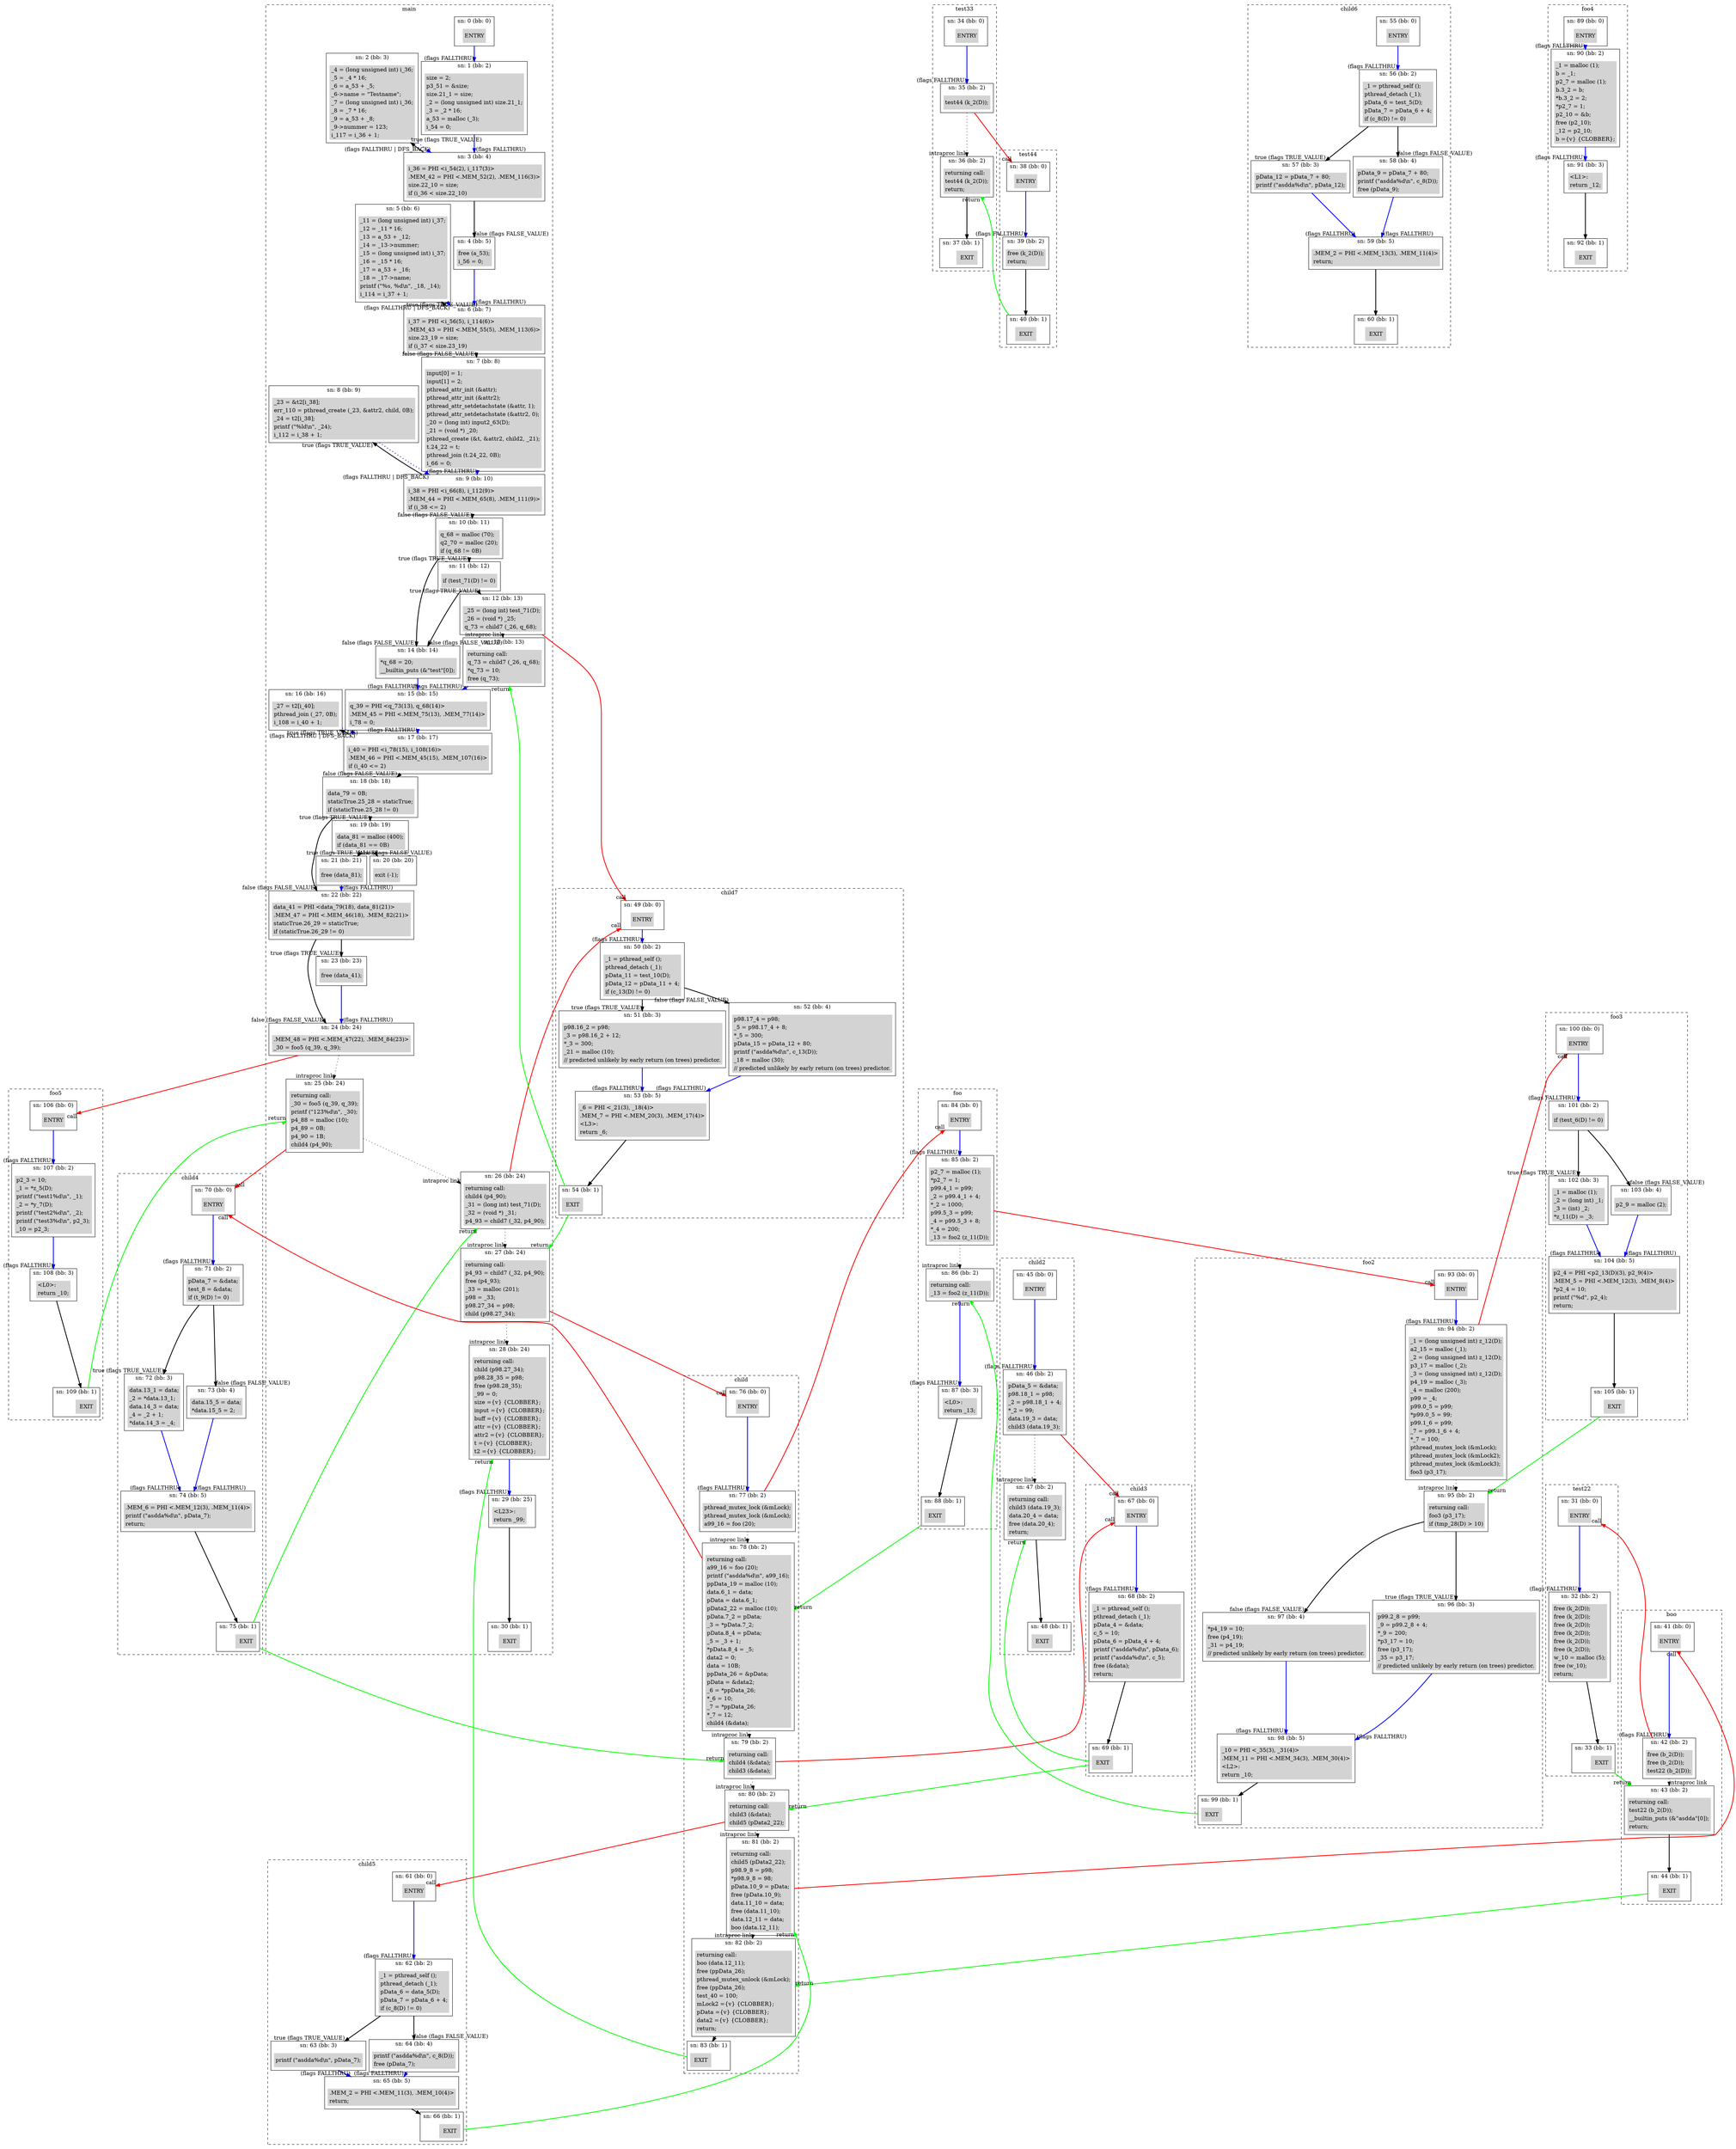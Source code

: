 digraph "supergraph" {
  overlap=false;
  compound=true;
  subgraph "cluster_main" {
style="dashed"; color="black"; label="main";
    subgraph cluster_node_0 {
      style="solid";
      color="black";
      fillcolor="lightgrey";
      label="sn: 0 (bb: 0)";
      node_0 [shape=none,margin=0,style=filled,fillcolor=lightgrey,label=<<TABLE BORDER="0"><TR><TD>ENTRY</TD></TR>
</TABLE>>];

    }
    subgraph cluster_node_1 {
      style="solid";
      color="black";
      fillcolor="lightgrey";
      label="sn: 1 (bb: 2)";
      node_1 [shape=none,margin=0,style=filled,fillcolor=lightgrey,label=<<TABLE BORDER="0"><TR><TD ALIGN="LEFT">size = 2;</TD></TR>
<TR><TD ALIGN="LEFT">p3_51 = &amp;size;</TD></TR>
<TR><TD ALIGN="LEFT">size.21_1 = size;</TD></TR>
<TR><TD ALIGN="LEFT">_2 = (long unsigned int) size.21_1;</TD></TR>
<TR><TD ALIGN="LEFT">_3 = _2 * 16;</TD></TR>
<TR><TD ALIGN="LEFT">a_53 = malloc (_3);</TD></TR>
<TR><TD ALIGN="LEFT">i_54 = 0;</TD></TR>
</TABLE>>];

    }
    subgraph cluster_node_2 {
      style="solid";
      color="black";
      fillcolor="lightgrey";
      label="sn: 2 (bb: 3)";
      node_2 [shape=none,margin=0,style=filled,fillcolor=lightgrey,label=<<TABLE BORDER="0"><TR><TD ALIGN="LEFT">_4 = (long unsigned int) i_36;</TD></TR>
<TR><TD ALIGN="LEFT">_5 = _4 * 16;</TD></TR>
<TR><TD ALIGN="LEFT">_6 = a_53 + _5;</TD></TR>
<TR><TD ALIGN="LEFT">_6-&gt;name = &quot;Testname&quot;;</TD></TR>
<TR><TD ALIGN="LEFT">_7 = (long unsigned int) i_36;</TD></TR>
<TR><TD ALIGN="LEFT">_8 = _7 * 16;</TD></TR>
<TR><TD ALIGN="LEFT">_9 = a_53 + _8;</TD></TR>
<TR><TD ALIGN="LEFT">_9-&gt;nummer = 123;</TD></TR>
<TR><TD ALIGN="LEFT">i_117 = i_36 + 1;</TD></TR>
</TABLE>>];

    }
    subgraph cluster_node_3 {
      style="solid";
      color="black";
      fillcolor="lightgrey";
      label="sn: 3 (bb: 4)";
      node_3 [shape=none,margin=0,style=filled,fillcolor=lightgrey,label=<<TABLE BORDER="0"><TR><TD ALIGN="LEFT">i_36 = PHI &lt;i_54(2), i_117(3)&gt;</TD></TR>
<TR><TD ALIGN="LEFT">.MEM_42 = PHI &lt;.MEM_52(2), .MEM_116(3)&gt;</TD></TR>
<TR><TD ALIGN="LEFT">size.22_10 = size;</TD></TR>
<TR><TD ALIGN="LEFT">if (i_36 &lt; size.22_10)</TD></TR>
</TABLE>>];

    }
    subgraph cluster_node_4 {
      style="solid";
      color="black";
      fillcolor="lightgrey";
      label="sn: 4 (bb: 5)";
      node_4 [shape=none,margin=0,style=filled,fillcolor=lightgrey,label=<<TABLE BORDER="0"><TR><TD ALIGN="LEFT">free (a_53);</TD></TR>
<TR><TD ALIGN="LEFT">i_56 = 0;</TD></TR>
</TABLE>>];

    }
    subgraph cluster_node_5 {
      style="solid";
      color="black";
      fillcolor="lightgrey";
      label="sn: 5 (bb: 6)";
      node_5 [shape=none,margin=0,style=filled,fillcolor=lightgrey,label=<<TABLE BORDER="0"><TR><TD ALIGN="LEFT">_11 = (long unsigned int) i_37;</TD></TR>
<TR><TD ALIGN="LEFT">_12 = _11 * 16;</TD></TR>
<TR><TD ALIGN="LEFT">_13 = a_53 + _12;</TD></TR>
<TR><TD ALIGN="LEFT">_14 = _13-&gt;nummer;</TD></TR>
<TR><TD ALIGN="LEFT">_15 = (long unsigned int) i_37;</TD></TR>
<TR><TD ALIGN="LEFT">_16 = _15 * 16;</TD></TR>
<TR><TD ALIGN="LEFT">_17 = a_53 + _16;</TD></TR>
<TR><TD ALIGN="LEFT">_18 = _17-&gt;name;</TD></TR>
<TR><TD ALIGN="LEFT">printf (&quot;%s, %d\n&quot;, _18, _14);</TD></TR>
<TR><TD ALIGN="LEFT">i_114 = i_37 + 1;</TD></TR>
</TABLE>>];

    }
    subgraph cluster_node_6 {
      style="solid";
      color="black";
      fillcolor="lightgrey";
      label="sn: 6 (bb: 7)";
      node_6 [shape=none,margin=0,style=filled,fillcolor=lightgrey,label=<<TABLE BORDER="0"><TR><TD ALIGN="LEFT">i_37 = PHI &lt;i_56(5), i_114(6)&gt;</TD></TR>
<TR><TD ALIGN="LEFT">.MEM_43 = PHI &lt;.MEM_55(5), .MEM_113(6)&gt;</TD></TR>
<TR><TD ALIGN="LEFT">size.23_19 = size;</TD></TR>
<TR><TD ALIGN="LEFT">if (i_37 &lt; size.23_19)</TD></TR>
</TABLE>>];

    }
    subgraph cluster_node_7 {
      style="solid";
      color="black";
      fillcolor="lightgrey";
      label="sn: 7 (bb: 8)";
      node_7 [shape=none,margin=0,style=filled,fillcolor=lightgrey,label=<<TABLE BORDER="0"><TR><TD ALIGN="LEFT">input[0] = 1;</TD></TR>
<TR><TD ALIGN="LEFT">input[1] = 2;</TD></TR>
<TR><TD ALIGN="LEFT">pthread_attr_init (&amp;attr);</TD></TR>
<TR><TD ALIGN="LEFT">pthread_attr_init (&amp;attr2);</TD></TR>
<TR><TD ALIGN="LEFT">pthread_attr_setdetachstate (&amp;attr, 1);</TD></TR>
<TR><TD ALIGN="LEFT">pthread_attr_setdetachstate (&amp;attr2, 0);</TD></TR>
<TR><TD ALIGN="LEFT">_20 = (long int) input2_63(D);</TD></TR>
<TR><TD ALIGN="LEFT">_21 = (void *) _20;</TD></TR>
<TR><TD ALIGN="LEFT">pthread_create (&amp;t, &amp;attr2, child2, _21);</TD></TR>
<TR><TD ALIGN="LEFT">t.24_22 = t;</TD></TR>
<TR><TD ALIGN="LEFT">pthread_join (t.24_22, 0B);</TD></TR>
<TR><TD ALIGN="LEFT">i_66 = 0;</TD></TR>
</TABLE>>];

    }
    subgraph cluster_node_8 {
      style="solid";
      color="black";
      fillcolor="lightgrey";
      label="sn: 8 (bb: 9)";
      node_8 [shape=none,margin=0,style=filled,fillcolor=lightgrey,label=<<TABLE BORDER="0"><TR><TD ALIGN="LEFT">_23 = &amp;t2[i_38];</TD></TR>
<TR><TD ALIGN="LEFT">err_110 = pthread_create (_23, &amp;attr2, child, 0B);</TD></TR>
<TR><TD ALIGN="LEFT">_24 = t2[i_38];</TD></TR>
<TR><TD ALIGN="LEFT">printf (&quot;%ld\n&quot;, _24);</TD></TR>
<TR><TD ALIGN="LEFT">i_112 = i_38 + 1;</TD></TR>
</TABLE>>];

    }
    subgraph cluster_node_9 {
      style="solid";
      color="black";
      fillcolor="lightgrey";
      label="sn: 9 (bb: 10)";
      node_9 [shape=none,margin=0,style=filled,fillcolor=lightgrey,label=<<TABLE BORDER="0"><TR><TD ALIGN="LEFT">i_38 = PHI &lt;i_66(8), i_112(9)&gt;</TD></TR>
<TR><TD ALIGN="LEFT">.MEM_44 = PHI &lt;.MEM_65(8), .MEM_111(9)&gt;</TD></TR>
<TR><TD ALIGN="LEFT">if (i_38 &lt;= 2)</TD></TR>
</TABLE>>];

    }
    subgraph cluster_node_10 {
      style="solid";
      color="black";
      fillcolor="lightgrey";
      label="sn: 10 (bb: 11)";
      node_10 [shape=none,margin=0,style=filled,fillcolor=lightgrey,label=<<TABLE BORDER="0"><TR><TD ALIGN="LEFT">q_68 = malloc (70);</TD></TR>
<TR><TD ALIGN="LEFT">q2_70 = malloc (20);</TD></TR>
<TR><TD ALIGN="LEFT">if (q_68 != 0B)</TD></TR>
</TABLE>>];

    }
    subgraph cluster_node_11 {
      style="solid";
      color="black";
      fillcolor="lightgrey";
      label="sn: 11 (bb: 12)";
      node_11 [shape=none,margin=0,style=filled,fillcolor=lightgrey,label=<<TABLE BORDER="0"><TR><TD ALIGN="LEFT">if (test_71(D) != 0)</TD></TR>
</TABLE>>];

    }
    subgraph cluster_node_12 {
      style="solid";
      color="black";
      fillcolor="lightgrey";
      label="sn: 12 (bb: 13)";
      node_12 [shape=none,margin=0,style=filled,fillcolor=lightgrey,label=<<TABLE BORDER="0"><TR><TD ALIGN="LEFT">_25 = (long int) test_71(D);</TD></TR>
<TR><TD ALIGN="LEFT">_26 = (void *) _25;</TD></TR>
<TR><TD ALIGN="LEFT">q_73 = child7 (_26, q_68);</TD></TR>
</TABLE>>];

    }
    subgraph cluster_node_13 {
      style="solid";
      color="black";
      fillcolor="lightgrey";
      label="sn: 13 (bb: 13)";
      node_13 [shape=none,margin=0,style=filled,fillcolor=lightgrey,label=<<TABLE BORDER="0"><TR><TD ALIGN="LEFT">returning call: </TD></TR><TR><TD ALIGN="LEFT">q_73 = child7 (_26, q_68);</TD></TR>
<TR><TD ALIGN="LEFT">*q_73 = 10;</TD></TR>
<TR><TD ALIGN="LEFT">free (q_73);</TD></TR>
</TABLE>>];

    }
    subgraph cluster_node_14 {
      style="solid";
      color="black";
      fillcolor="lightgrey";
      label="sn: 14 (bb: 14)";
      node_14 [shape=none,margin=0,style=filled,fillcolor=lightgrey,label=<<TABLE BORDER="0"><TR><TD ALIGN="LEFT">*q_68 = 20;</TD></TR>
<TR><TD ALIGN="LEFT">__builtin_puts (&amp;&quot;test&quot;[0]);</TD></TR>
</TABLE>>];

    }
    subgraph cluster_node_15 {
      style="solid";
      color="black";
      fillcolor="lightgrey";
      label="sn: 15 (bb: 15)";
      node_15 [shape=none,margin=0,style=filled,fillcolor=lightgrey,label=<<TABLE BORDER="0"><TR><TD ALIGN="LEFT">q_39 = PHI &lt;q_73(13), q_68(14)&gt;</TD></TR>
<TR><TD ALIGN="LEFT">.MEM_45 = PHI &lt;.MEM_75(13), .MEM_77(14)&gt;</TD></TR>
<TR><TD ALIGN="LEFT">i_78 = 0;</TD></TR>
</TABLE>>];

    }
    subgraph cluster_node_16 {
      style="solid";
      color="black";
      fillcolor="lightgrey";
      label="sn: 16 (bb: 16)";
      node_16 [shape=none,margin=0,style=filled,fillcolor=lightgrey,label=<<TABLE BORDER="0"><TR><TD ALIGN="LEFT">_27 = t2[i_40];</TD></TR>
<TR><TD ALIGN="LEFT">pthread_join (_27, 0B);</TD></TR>
<TR><TD ALIGN="LEFT">i_108 = i_40 + 1;</TD></TR>
</TABLE>>];

    }
    subgraph cluster_node_17 {
      style="solid";
      color="black";
      fillcolor="lightgrey";
      label="sn: 17 (bb: 17)";
      node_17 [shape=none,margin=0,style=filled,fillcolor=lightgrey,label=<<TABLE BORDER="0"><TR><TD ALIGN="LEFT">i_40 = PHI &lt;i_78(15), i_108(16)&gt;</TD></TR>
<TR><TD ALIGN="LEFT">.MEM_46 = PHI &lt;.MEM_45(15), .MEM_107(16)&gt;</TD></TR>
<TR><TD ALIGN="LEFT">if (i_40 &lt;= 2)</TD></TR>
</TABLE>>];

    }
    subgraph cluster_node_18 {
      style="solid";
      color="black";
      fillcolor="lightgrey";
      label="sn: 18 (bb: 18)";
      node_18 [shape=none,margin=0,style=filled,fillcolor=lightgrey,label=<<TABLE BORDER="0"><TR><TD ALIGN="LEFT">data_79 = 0B;</TD></TR>
<TR><TD ALIGN="LEFT">staticTrue.25_28 = staticTrue;</TD></TR>
<TR><TD ALIGN="LEFT">if (staticTrue.25_28 != 0)</TD></TR>
</TABLE>>];

    }
    subgraph cluster_node_19 {
      style="solid";
      color="black";
      fillcolor="lightgrey";
      label="sn: 19 (bb: 19)";
      node_19 [shape=none,margin=0,style=filled,fillcolor=lightgrey,label=<<TABLE BORDER="0"><TR><TD ALIGN="LEFT">data_81 = malloc (400);</TD></TR>
<TR><TD ALIGN="LEFT">if (data_81 == 0B)</TD></TR>
</TABLE>>];

    }
    subgraph cluster_node_20 {
      style="solid";
      color="black";
      fillcolor="lightgrey";
      label="sn: 20 (bb: 20)";
      node_20 [shape=none,margin=0,style=filled,fillcolor=lightgrey,label=<<TABLE BORDER="0"><TR><TD ALIGN="LEFT">exit (-1);</TD></TR>
</TABLE>>];

    }
    subgraph cluster_node_21 {
      style="solid";
      color="black";
      fillcolor="lightgrey";
      label="sn: 21 (bb: 21)";
      node_21 [shape=none,margin=0,style=filled,fillcolor=lightgrey,label=<<TABLE BORDER="0"><TR><TD ALIGN="LEFT">free (data_81);</TD></TR>
</TABLE>>];

    }
    subgraph cluster_node_22 {
      style="solid";
      color="black";
      fillcolor="lightgrey";
      label="sn: 22 (bb: 22)";
      node_22 [shape=none,margin=0,style=filled,fillcolor=lightgrey,label=<<TABLE BORDER="0"><TR><TD ALIGN="LEFT">data_41 = PHI &lt;data_79(18), data_81(21)&gt;</TD></TR>
<TR><TD ALIGN="LEFT">.MEM_47 = PHI &lt;.MEM_46(18), .MEM_82(21)&gt;</TD></TR>
<TR><TD ALIGN="LEFT">staticTrue.26_29 = staticTrue;</TD></TR>
<TR><TD ALIGN="LEFT">if (staticTrue.26_29 != 0)</TD></TR>
</TABLE>>];

    }
    subgraph cluster_node_23 {
      style="solid";
      color="black";
      fillcolor="lightgrey";
      label="sn: 23 (bb: 23)";
      node_23 [shape=none,margin=0,style=filled,fillcolor=lightgrey,label=<<TABLE BORDER="0"><TR><TD ALIGN="LEFT">free (data_41);</TD></TR>
</TABLE>>];

    }
    subgraph cluster_node_24 {
      style="solid";
      color="black";
      fillcolor="lightgrey";
      label="sn: 24 (bb: 24)";
      node_24 [shape=none,margin=0,style=filled,fillcolor=lightgrey,label=<<TABLE BORDER="0"><TR><TD ALIGN="LEFT">.MEM_48 = PHI &lt;.MEM_47(22), .MEM_84(23)&gt;</TD></TR>
<TR><TD ALIGN="LEFT">_30 = foo5 (q_39, q_39);</TD></TR>
</TABLE>>];

    }
    subgraph cluster_node_25 {
      style="solid";
      color="black";
      fillcolor="lightgrey";
      label="sn: 25 (bb: 24)";
      node_25 [shape=none,margin=0,style=filled,fillcolor=lightgrey,label=<<TABLE BORDER="0"><TR><TD ALIGN="LEFT">returning call: </TD></TR><TR><TD ALIGN="LEFT">_30 = foo5 (q_39, q_39);</TD></TR>
<TR><TD ALIGN="LEFT">printf (&quot;123%d\n&quot;, _30);</TD></TR>
<TR><TD ALIGN="LEFT">p4_88 = malloc (10);</TD></TR>
<TR><TD ALIGN="LEFT">p4_89 = 0B;</TD></TR>
<TR><TD ALIGN="LEFT">p4_90 = 1B;</TD></TR>
<TR><TD ALIGN="LEFT">child4 (p4_90);</TD></TR>
</TABLE>>];

    }
    subgraph cluster_node_26 {
      style="solid";
      color="black";
      fillcolor="lightgrey";
      label="sn: 26 (bb: 24)";
      node_26 [shape=none,margin=0,style=filled,fillcolor=lightgrey,label=<<TABLE BORDER="0"><TR><TD ALIGN="LEFT">returning call: </TD></TR><TR><TD ALIGN="LEFT">child4 (p4_90);</TD></TR>
<TR><TD ALIGN="LEFT">_31 = (long int) test_71(D);</TD></TR>
<TR><TD ALIGN="LEFT">_32 = (void *) _31;</TD></TR>
<TR><TD ALIGN="LEFT">p4_93 = child7 (_32, p4_90);</TD></TR>
</TABLE>>];

    }
    subgraph cluster_node_27 {
      style="solid";
      color="black";
      fillcolor="lightgrey";
      label="sn: 27 (bb: 24)";
      node_27 [shape=none,margin=0,style=filled,fillcolor=lightgrey,label=<<TABLE BORDER="0"><TR><TD ALIGN="LEFT">returning call: </TD></TR><TR><TD ALIGN="LEFT">p4_93 = child7 (_32, p4_90);</TD></TR>
<TR><TD ALIGN="LEFT">free (p4_93);</TD></TR>
<TR><TD ALIGN="LEFT">_33 = malloc (201);</TD></TR>
<TR><TD ALIGN="LEFT">p98 = _33;</TD></TR>
<TR><TD ALIGN="LEFT">p98.27_34 = p98;</TD></TR>
<TR><TD ALIGN="LEFT">child (p98.27_34);</TD></TR>
</TABLE>>];

    }
    subgraph cluster_node_28 {
      style="solid";
      color="black";
      fillcolor="lightgrey";
      label="sn: 28 (bb: 24)";
      node_28 [shape=none,margin=0,style=filled,fillcolor=lightgrey,label=<<TABLE BORDER="0"><TR><TD ALIGN="LEFT">returning call: </TD></TR><TR><TD ALIGN="LEFT">child (p98.27_34);</TD></TR>
<TR><TD ALIGN="LEFT">p98.28_35 = p98;</TD></TR>
<TR><TD ALIGN="LEFT">free (p98.28_35);</TD></TR>
<TR><TD ALIGN="LEFT">_99 = 0;</TD></TR>
<TR><TD ALIGN="LEFT">size ={v} {CLOBBER};</TD></TR>
<TR><TD ALIGN="LEFT">input ={v} {CLOBBER};</TD></TR>
<TR><TD ALIGN="LEFT">buff ={v} {CLOBBER};</TD></TR>
<TR><TD ALIGN="LEFT">attr ={v} {CLOBBER};</TD></TR>
<TR><TD ALIGN="LEFT">attr2 ={v} {CLOBBER};</TD></TR>
<TR><TD ALIGN="LEFT">t ={v} {CLOBBER};</TD></TR>
<TR><TD ALIGN="LEFT">t2 ={v} {CLOBBER};</TD></TR>
</TABLE>>];

    }
    subgraph cluster_node_29 {
      style="solid";
      color="black";
      fillcolor="lightgrey";
      label="sn: 29 (bb: 25)";
      node_29 [shape=none,margin=0,style=filled,fillcolor=lightgrey,label=<<TABLE BORDER="0"><TR><TD ALIGN="LEFT">&lt;L23&gt;:</TD></TR>
<TR><TD ALIGN="LEFT">return _99;</TD></TR>
</TABLE>>];

    }
    subgraph cluster_node_30 {
      style="solid";
      color="black";
      fillcolor="lightgrey";
      label="sn: 30 (bb: 1)";
      node_30 [shape=none,margin=0,style=filled,fillcolor=lightgrey,label=<<TABLE BORDER="0"><TR><TD>EXIT</TD></TR>
</TABLE>>];

    }
	node_0:s -> node_30:n [style="invis",constraint=true];
  }
  subgraph "cluster_test22" {
style="dashed"; color="black"; label="test22";
    subgraph cluster_node_31 {
      style="solid";
      color="black";
      fillcolor="lightgrey";
      label="sn: 31 (bb: 0)";
      node_31 [shape=none,margin=0,style=filled,fillcolor=lightgrey,label=<<TABLE BORDER="0"><TR><TD>ENTRY</TD></TR>
</TABLE>>];

    }
    subgraph cluster_node_32 {
      style="solid";
      color="black";
      fillcolor="lightgrey";
      label="sn: 32 (bb: 2)";
      node_32 [shape=none,margin=0,style=filled,fillcolor=lightgrey,label=<<TABLE BORDER="0"><TR><TD ALIGN="LEFT">free (k_2(D));</TD></TR>
<TR><TD ALIGN="LEFT">free (k_2(D));</TD></TR>
<TR><TD ALIGN="LEFT">free (k_2(D));</TD></TR>
<TR><TD ALIGN="LEFT">free (k_2(D));</TD></TR>
<TR><TD ALIGN="LEFT">free (k_2(D));</TD></TR>
<TR><TD ALIGN="LEFT">free (k_2(D));</TD></TR>
<TR><TD ALIGN="LEFT">w_10 = malloc (5);</TD></TR>
<TR><TD ALIGN="LEFT">free (w_10);</TD></TR>
<TR><TD ALIGN="LEFT">return;</TD></TR>
</TABLE>>];

    }
    subgraph cluster_node_33 {
      style="solid";
      color="black";
      fillcolor="lightgrey";
      label="sn: 33 (bb: 1)";
      node_33 [shape=none,margin=0,style=filled,fillcolor=lightgrey,label=<<TABLE BORDER="0"><TR><TD>EXIT</TD></TR>
</TABLE>>];

    }
	node_31:s -> node_33:n [style="invis",constraint=true];
  }
  subgraph "cluster_test33" {
style="dashed"; color="black"; label="test33";
    subgraph cluster_node_34 {
      style="solid";
      color="black";
      fillcolor="lightgrey";
      label="sn: 34 (bb: 0)";
      node_34 [shape=none,margin=0,style=filled,fillcolor=lightgrey,label=<<TABLE BORDER="0"><TR><TD>ENTRY</TD></TR>
</TABLE>>];

    }
    subgraph cluster_node_35 {
      style="solid";
      color="black";
      fillcolor="lightgrey";
      label="sn: 35 (bb: 2)";
      node_35 [shape=none,margin=0,style=filled,fillcolor=lightgrey,label=<<TABLE BORDER="0"><TR><TD ALIGN="LEFT">test44 (k_2(D));</TD></TR>
</TABLE>>];

    }
    subgraph cluster_node_36 {
      style="solid";
      color="black";
      fillcolor="lightgrey";
      label="sn: 36 (bb: 2)";
      node_36 [shape=none,margin=0,style=filled,fillcolor=lightgrey,label=<<TABLE BORDER="0"><TR><TD ALIGN="LEFT">returning call: </TD></TR><TR><TD ALIGN="LEFT">test44 (k_2(D));</TD></TR>
<TR><TD ALIGN="LEFT">return;</TD></TR>
</TABLE>>];

    }
    subgraph cluster_node_37 {
      style="solid";
      color="black";
      fillcolor="lightgrey";
      label="sn: 37 (bb: 1)";
      node_37 [shape=none,margin=0,style=filled,fillcolor=lightgrey,label=<<TABLE BORDER="0"><TR><TD>EXIT</TD></TR>
</TABLE>>];

    }
	node_34:s -> node_37:n [style="invis",constraint=true];
  }
  subgraph "cluster_test44" {
style="dashed"; color="black"; label="test44";
    subgraph cluster_node_38 {
      style="solid";
      color="black";
      fillcolor="lightgrey";
      label="sn: 38 (bb: 0)";
      node_38 [shape=none,margin=0,style=filled,fillcolor=lightgrey,label=<<TABLE BORDER="0"><TR><TD>ENTRY</TD></TR>
</TABLE>>];

    }
    subgraph cluster_node_39 {
      style="solid";
      color="black";
      fillcolor="lightgrey";
      label="sn: 39 (bb: 2)";
      node_39 [shape=none,margin=0,style=filled,fillcolor=lightgrey,label=<<TABLE BORDER="0"><TR><TD ALIGN="LEFT">free (k_2(D));</TD></TR>
<TR><TD ALIGN="LEFT">return;</TD></TR>
</TABLE>>];

    }
    subgraph cluster_node_40 {
      style="solid";
      color="black";
      fillcolor="lightgrey";
      label="sn: 40 (bb: 1)";
      node_40 [shape=none,margin=0,style=filled,fillcolor=lightgrey,label=<<TABLE BORDER="0"><TR><TD>EXIT</TD></TR>
</TABLE>>];

    }
	node_38:s -> node_40:n [style="invis",constraint=true];
  }
  subgraph "cluster_boo" {
style="dashed"; color="black"; label="boo";
    subgraph cluster_node_41 {
      style="solid";
      color="black";
      fillcolor="lightgrey";
      label="sn: 41 (bb: 0)";
      node_41 [shape=none,margin=0,style=filled,fillcolor=lightgrey,label=<<TABLE BORDER="0"><TR><TD>ENTRY</TD></TR>
</TABLE>>];

    }
    subgraph cluster_node_42 {
      style="solid";
      color="black";
      fillcolor="lightgrey";
      label="sn: 42 (bb: 2)";
      node_42 [shape=none,margin=0,style=filled,fillcolor=lightgrey,label=<<TABLE BORDER="0"><TR><TD ALIGN="LEFT">free (b_2(D));</TD></TR>
<TR><TD ALIGN="LEFT">free (b_2(D));</TD></TR>
<TR><TD ALIGN="LEFT">test22 (b_2(D));</TD></TR>
</TABLE>>];

    }
    subgraph cluster_node_43 {
      style="solid";
      color="black";
      fillcolor="lightgrey";
      label="sn: 43 (bb: 2)";
      node_43 [shape=none,margin=0,style=filled,fillcolor=lightgrey,label=<<TABLE BORDER="0"><TR><TD ALIGN="LEFT">returning call: </TD></TR><TR><TD ALIGN="LEFT">test22 (b_2(D));</TD></TR>
<TR><TD ALIGN="LEFT">__builtin_puts (&amp;&quot;asdda&quot;[0]);</TD></TR>
<TR><TD ALIGN="LEFT">return;</TD></TR>
</TABLE>>];

    }
    subgraph cluster_node_44 {
      style="solid";
      color="black";
      fillcolor="lightgrey";
      label="sn: 44 (bb: 1)";
      node_44 [shape=none,margin=0,style=filled,fillcolor=lightgrey,label=<<TABLE BORDER="0"><TR><TD>EXIT</TD></TR>
</TABLE>>];

    }
	node_41:s -> node_44:n [style="invis",constraint=true];
  }
  subgraph "cluster_child2" {
style="dashed"; color="black"; label="child2";
    subgraph cluster_node_45 {
      style="solid";
      color="black";
      fillcolor="lightgrey";
      label="sn: 45 (bb: 0)";
      node_45 [shape=none,margin=0,style=filled,fillcolor=lightgrey,label=<<TABLE BORDER="0"><TR><TD>ENTRY</TD></TR>
</TABLE>>];

    }
    subgraph cluster_node_46 {
      style="solid";
      color="black";
      fillcolor="lightgrey";
      label="sn: 46 (bb: 2)";
      node_46 [shape=none,margin=0,style=filled,fillcolor=lightgrey,label=<<TABLE BORDER="0"><TR><TD ALIGN="LEFT">pData_5 = &amp;data;</TD></TR>
<TR><TD ALIGN="LEFT">p98.18_1 = p98;</TD></TR>
<TR><TD ALIGN="LEFT">_2 = p98.18_1 + 4;</TD></TR>
<TR><TD ALIGN="LEFT">*_2 = 99;</TD></TR>
<TR><TD ALIGN="LEFT">data.19_3 = data;</TD></TR>
<TR><TD ALIGN="LEFT">child3 (data.19_3);</TD></TR>
</TABLE>>];

    }
    subgraph cluster_node_47 {
      style="solid";
      color="black";
      fillcolor="lightgrey";
      label="sn: 47 (bb: 2)";
      node_47 [shape=none,margin=0,style=filled,fillcolor=lightgrey,label=<<TABLE BORDER="0"><TR><TD ALIGN="LEFT">returning call: </TD></TR><TR><TD ALIGN="LEFT">child3 (data.19_3);</TD></TR>
<TR><TD ALIGN="LEFT">data.20_4 = data;</TD></TR>
<TR><TD ALIGN="LEFT">free (data.20_4);</TD></TR>
<TR><TD ALIGN="LEFT">return;</TD></TR>
</TABLE>>];

    }
    subgraph cluster_node_48 {
      style="solid";
      color="black";
      fillcolor="lightgrey";
      label="sn: 48 (bb: 1)";
      node_48 [shape=none,margin=0,style=filled,fillcolor=lightgrey,label=<<TABLE BORDER="0"><TR><TD>EXIT</TD></TR>
</TABLE>>];

    }
	node_45:s -> node_48:n [style="invis",constraint=true];
  }
  subgraph "cluster_child7" {
style="dashed"; color="black"; label="child7";
    subgraph cluster_node_49 {
      style="solid";
      color="black";
      fillcolor="lightgrey";
      label="sn: 49 (bb: 0)";
      node_49 [shape=none,margin=0,style=filled,fillcolor=lightgrey,label=<<TABLE BORDER="0"><TR><TD>ENTRY</TD></TR>
</TABLE>>];

    }
    subgraph cluster_node_50 {
      style="solid";
      color="black";
      fillcolor="lightgrey";
      label="sn: 50 (bb: 2)";
      node_50 [shape=none,margin=0,style=filled,fillcolor=lightgrey,label=<<TABLE BORDER="0"><TR><TD ALIGN="LEFT">_1 = pthread_self ();</TD></TR>
<TR><TD ALIGN="LEFT">pthread_detach (_1);</TD></TR>
<TR><TD ALIGN="LEFT">pData_11 = test_10(D);</TD></TR>
<TR><TD ALIGN="LEFT">pData_12 = pData_11 + 4;</TD></TR>
<TR><TD ALIGN="LEFT">if (c_13(D) != 0)</TD></TR>
</TABLE>>];

    }
    subgraph cluster_node_51 {
      style="solid";
      color="black";
      fillcolor="lightgrey";
      label="sn: 51 (bb: 3)";
      node_51 [shape=none,margin=0,style=filled,fillcolor=lightgrey,label=<<TABLE BORDER="0"><TR><TD ALIGN="LEFT">p98.16_2 = p98;</TD></TR>
<TR><TD ALIGN="LEFT">_3 = p98.16_2 + 12;</TD></TR>
<TR><TD ALIGN="LEFT">*_3 = 300;</TD></TR>
<TR><TD ALIGN="LEFT">_21 = malloc (10);</TD></TR>
<TR><TD ALIGN="LEFT">// predicted unlikely by early return (on trees) predictor.</TD></TR>
</TABLE>>];

    }
    subgraph cluster_node_52 {
      style="solid";
      color="black";
      fillcolor="lightgrey";
      label="sn: 52 (bb: 4)";
      node_52 [shape=none,margin=0,style=filled,fillcolor=lightgrey,label=<<TABLE BORDER="0"><TR><TD ALIGN="LEFT">p98.17_4 = p98;</TD></TR>
<TR><TD ALIGN="LEFT">_5 = p98.17_4 + 8;</TD></TR>
<TR><TD ALIGN="LEFT">*_5 = 300;</TD></TR>
<TR><TD ALIGN="LEFT">pData_15 = pData_12 + 80;</TD></TR>
<TR><TD ALIGN="LEFT">printf (&quot;asdda%d\n&quot;, c_13(D));</TD></TR>
<TR><TD ALIGN="LEFT">_18 = malloc (30);</TD></TR>
<TR><TD ALIGN="LEFT">// predicted unlikely by early return (on trees) predictor.</TD></TR>
</TABLE>>];

    }
    subgraph cluster_node_53 {
      style="solid";
      color="black";
      fillcolor="lightgrey";
      label="sn: 53 (bb: 5)";
      node_53 [shape=none,margin=0,style=filled,fillcolor=lightgrey,label=<<TABLE BORDER="0"><TR><TD ALIGN="LEFT">_6 = PHI &lt;_21(3), _18(4)&gt;</TD></TR>
<TR><TD ALIGN="LEFT">.MEM_7 = PHI &lt;.MEM_20(3), .MEM_17(4)&gt;</TD></TR>
<TR><TD ALIGN="LEFT">&lt;L3&gt;:</TD></TR>
<TR><TD ALIGN="LEFT">return _6;</TD></TR>
</TABLE>>];

    }
    subgraph cluster_node_54 {
      style="solid";
      color="black";
      fillcolor="lightgrey";
      label="sn: 54 (bb: 1)";
      node_54 [shape=none,margin=0,style=filled,fillcolor=lightgrey,label=<<TABLE BORDER="0"><TR><TD>EXIT</TD></TR>
</TABLE>>];

    }
	node_49:s -> node_54:n [style="invis",constraint=true];
  }
  subgraph "cluster_child6" {
style="dashed"; color="black"; label="child6";
    subgraph cluster_node_55 {
      style="solid";
      color="black";
      fillcolor="lightgrey";
      label="sn: 55 (bb: 0)";
      node_55 [shape=none,margin=0,style=filled,fillcolor=lightgrey,label=<<TABLE BORDER="0"><TR><TD>ENTRY</TD></TR>
</TABLE>>];

    }
    subgraph cluster_node_56 {
      style="solid";
      color="black";
      fillcolor="lightgrey";
      label="sn: 56 (bb: 2)";
      node_56 [shape=none,margin=0,style=filled,fillcolor=lightgrey,label=<<TABLE BORDER="0"><TR><TD ALIGN="LEFT">_1 = pthread_self ();</TD></TR>
<TR><TD ALIGN="LEFT">pthread_detach (_1);</TD></TR>
<TR><TD ALIGN="LEFT">pData_6 = test_5(D);</TD></TR>
<TR><TD ALIGN="LEFT">pData_7 = pData_6 + 4;</TD></TR>
<TR><TD ALIGN="LEFT">if (c_8(D) != 0)</TD></TR>
</TABLE>>];

    }
    subgraph cluster_node_57 {
      style="solid";
      color="black";
      fillcolor="lightgrey";
      label="sn: 57 (bb: 3)";
      node_57 [shape=none,margin=0,style=filled,fillcolor=lightgrey,label=<<TABLE BORDER="0"><TR><TD ALIGN="LEFT">pData_12 = pData_7 + 80;</TD></TR>
<TR><TD ALIGN="LEFT">printf (&quot;asdda%d\n&quot;, pData_12);</TD></TR>
</TABLE>>];

    }
    subgraph cluster_node_58 {
      style="solid";
      color="black";
      fillcolor="lightgrey";
      label="sn: 58 (bb: 4)";
      node_58 [shape=none,margin=0,style=filled,fillcolor=lightgrey,label=<<TABLE BORDER="0"><TR><TD ALIGN="LEFT">pData_9 = pData_7 + 80;</TD></TR>
<TR><TD ALIGN="LEFT">printf (&quot;asdda%d\n&quot;, c_8(D));</TD></TR>
<TR><TD ALIGN="LEFT">free (pData_9);</TD></TR>
</TABLE>>];

    }
    subgraph cluster_node_59 {
      style="solid";
      color="black";
      fillcolor="lightgrey";
      label="sn: 59 (bb: 5)";
      node_59 [shape=none,margin=0,style=filled,fillcolor=lightgrey,label=<<TABLE BORDER="0"><TR><TD ALIGN="LEFT">.MEM_2 = PHI &lt;.MEM_13(3), .MEM_11(4)&gt;</TD></TR>
<TR><TD ALIGN="LEFT">return;</TD></TR>
</TABLE>>];

    }
    subgraph cluster_node_60 {
      style="solid";
      color="black";
      fillcolor="lightgrey";
      label="sn: 60 (bb: 1)";
      node_60 [shape=none,margin=0,style=filled,fillcolor=lightgrey,label=<<TABLE BORDER="0"><TR><TD>EXIT</TD></TR>
</TABLE>>];

    }
	node_55:s -> node_60:n [style="invis",constraint=true];
  }
  subgraph "cluster_child5" {
style="dashed"; color="black"; label="child5";
    subgraph cluster_node_61 {
      style="solid";
      color="black";
      fillcolor="lightgrey";
      label="sn: 61 (bb: 0)";
      node_61 [shape=none,margin=0,style=filled,fillcolor=lightgrey,label=<<TABLE BORDER="0"><TR><TD>ENTRY</TD></TR>
</TABLE>>];

    }
    subgraph cluster_node_62 {
      style="solid";
      color="black";
      fillcolor="lightgrey";
      label="sn: 62 (bb: 2)";
      node_62 [shape=none,margin=0,style=filled,fillcolor=lightgrey,label=<<TABLE BORDER="0"><TR><TD ALIGN="LEFT">_1 = pthread_self ();</TD></TR>
<TR><TD ALIGN="LEFT">pthread_detach (_1);</TD></TR>
<TR><TD ALIGN="LEFT">pData_6 = data_5(D);</TD></TR>
<TR><TD ALIGN="LEFT">pData_7 = pData_6 + 4;</TD></TR>
<TR><TD ALIGN="LEFT">if (c_8(D) != 0)</TD></TR>
</TABLE>>];

    }
    subgraph cluster_node_63 {
      style="solid";
      color="black";
      fillcolor="lightgrey";
      label="sn: 63 (bb: 3)";
      node_63 [shape=none,margin=0,style=filled,fillcolor=lightgrey,label=<<TABLE BORDER="0"><TR><TD ALIGN="LEFT">printf (&quot;asdda%d\n&quot;, pData_7);</TD></TR>
</TABLE>>];

    }
    subgraph cluster_node_64 {
      style="solid";
      color="black";
      fillcolor="lightgrey";
      label="sn: 64 (bb: 4)";
      node_64 [shape=none,margin=0,style=filled,fillcolor=lightgrey,label=<<TABLE BORDER="0"><TR><TD ALIGN="LEFT">printf (&quot;asdda%d\n&quot;, c_8(D));</TD></TR>
<TR><TD ALIGN="LEFT">free (pData_7);</TD></TR>
</TABLE>>];

    }
    subgraph cluster_node_65 {
      style="solid";
      color="black";
      fillcolor="lightgrey";
      label="sn: 65 (bb: 5)";
      node_65 [shape=none,margin=0,style=filled,fillcolor=lightgrey,label=<<TABLE BORDER="0"><TR><TD ALIGN="LEFT">.MEM_2 = PHI &lt;.MEM_11(3), .MEM_10(4)&gt;</TD></TR>
<TR><TD ALIGN="LEFT">return;</TD></TR>
</TABLE>>];

    }
    subgraph cluster_node_66 {
      style="solid";
      color="black";
      fillcolor="lightgrey";
      label="sn: 66 (bb: 1)";
      node_66 [shape=none,margin=0,style=filled,fillcolor=lightgrey,label=<<TABLE BORDER="0"><TR><TD>EXIT</TD></TR>
</TABLE>>];

    }
	node_61:s -> node_66:n [style="invis",constraint=true];
  }
  subgraph "cluster_child3" {
style="dashed"; color="black"; label="child3";
    subgraph cluster_node_67 {
      style="solid";
      color="black";
      fillcolor="lightgrey";
      label="sn: 67 (bb: 0)";
      node_67 [shape=none,margin=0,style=filled,fillcolor=lightgrey,label=<<TABLE BORDER="0"><TR><TD>ENTRY</TD></TR>
</TABLE>>];

    }
    subgraph cluster_node_68 {
      style="solid";
      color="black";
      fillcolor="lightgrey";
      label="sn: 68 (bb: 2)";
      node_68 [shape=none,margin=0,style=filled,fillcolor=lightgrey,label=<<TABLE BORDER="0"><TR><TD ALIGN="LEFT">_1 = pthread_self ();</TD></TR>
<TR><TD ALIGN="LEFT">pthread_detach (_1);</TD></TR>
<TR><TD ALIGN="LEFT">pData_4 = &amp;data;</TD></TR>
<TR><TD ALIGN="LEFT">c_5 = 10;</TD></TR>
<TR><TD ALIGN="LEFT">pData_6 = pData_4 + 4;</TD></TR>
<TR><TD ALIGN="LEFT">printf (&quot;asdda%d\n&quot;, pData_6);</TD></TR>
<TR><TD ALIGN="LEFT">printf (&quot;asdda%d\n&quot;, c_5);</TD></TR>
<TR><TD ALIGN="LEFT">free (&amp;data);</TD></TR>
<TR><TD ALIGN="LEFT">return;</TD></TR>
</TABLE>>];

    }
    subgraph cluster_node_69 {
      style="solid";
      color="black";
      fillcolor="lightgrey";
      label="sn: 69 (bb: 1)";
      node_69 [shape=none,margin=0,style=filled,fillcolor=lightgrey,label=<<TABLE BORDER="0"><TR><TD>EXIT</TD></TR>
</TABLE>>];

    }
	node_67:s -> node_69:n [style="invis",constraint=true];
  }
  subgraph "cluster_child4" {
style="dashed"; color="black"; label="child4";
    subgraph cluster_node_70 {
      style="solid";
      color="black";
      fillcolor="lightgrey";
      label="sn: 70 (bb: 0)";
      node_70 [shape=none,margin=0,style=filled,fillcolor=lightgrey,label=<<TABLE BORDER="0"><TR><TD>ENTRY</TD></TR>
</TABLE>>];

    }
    subgraph cluster_node_71 {
      style="solid";
      color="black";
      fillcolor="lightgrey";
      label="sn: 71 (bb: 2)";
      node_71 [shape=none,margin=0,style=filled,fillcolor=lightgrey,label=<<TABLE BORDER="0"><TR><TD ALIGN="LEFT">pData_7 = &amp;data;</TD></TR>
<TR><TD ALIGN="LEFT">test_8 = &amp;data;</TD></TR>
<TR><TD ALIGN="LEFT">if (t_9(D) != 0)</TD></TR>
</TABLE>>];

    }
    subgraph cluster_node_72 {
      style="solid";
      color="black";
      fillcolor="lightgrey";
      label="sn: 72 (bb: 3)";
      node_72 [shape=none,margin=0,style=filled,fillcolor=lightgrey,label=<<TABLE BORDER="0"><TR><TD ALIGN="LEFT">data.13_1 = data;</TD></TR>
<TR><TD ALIGN="LEFT">_2 = *data.13_1;</TD></TR>
<TR><TD ALIGN="LEFT">data.14_3 = data;</TD></TR>
<TR><TD ALIGN="LEFT">_4 = _2 + 1;</TD></TR>
<TR><TD ALIGN="LEFT">*data.14_3 = _4;</TD></TR>
</TABLE>>];

    }
    subgraph cluster_node_73 {
      style="solid";
      color="black";
      fillcolor="lightgrey";
      label="sn: 73 (bb: 4)";
      node_73 [shape=none,margin=0,style=filled,fillcolor=lightgrey,label=<<TABLE BORDER="0"><TR><TD ALIGN="LEFT">data.15_5 = data;</TD></TR>
<TR><TD ALIGN="LEFT">*data.15_5 = 2;</TD></TR>
</TABLE>>];

    }
    subgraph cluster_node_74 {
      style="solid";
      color="black";
      fillcolor="lightgrey";
      label="sn: 74 (bb: 5)";
      node_74 [shape=none,margin=0,style=filled,fillcolor=lightgrey,label=<<TABLE BORDER="0"><TR><TD ALIGN="LEFT">.MEM_6 = PHI &lt;.MEM_12(3), .MEM_11(4)&gt;</TD></TR>
<TR><TD ALIGN="LEFT">printf (&quot;asdda%d\n&quot;, pData_7);</TD></TR>
<TR><TD ALIGN="LEFT">return;</TD></TR>
</TABLE>>];

    }
    subgraph cluster_node_75 {
      style="solid";
      color="black";
      fillcolor="lightgrey";
      label="sn: 75 (bb: 1)";
      node_75 [shape=none,margin=0,style=filled,fillcolor=lightgrey,label=<<TABLE BORDER="0"><TR><TD>EXIT</TD></TR>
</TABLE>>];

    }
	node_70:s -> node_75:n [style="invis",constraint=true];
  }
  subgraph "cluster_child" {
style="dashed"; color="black"; label="child";
    subgraph cluster_node_76 {
      style="solid";
      color="black";
      fillcolor="lightgrey";
      label="sn: 76 (bb: 0)";
      node_76 [shape=none,margin=0,style=filled,fillcolor=lightgrey,label=<<TABLE BORDER="0"><TR><TD>ENTRY</TD></TR>
</TABLE>>];

    }
    subgraph cluster_node_77 {
      style="solid";
      color="black";
      fillcolor="lightgrey";
      label="sn: 77 (bb: 2)";
      node_77 [shape=none,margin=0,style=filled,fillcolor=lightgrey,label=<<TABLE BORDER="0"><TR><TD ALIGN="LEFT">pthread_mutex_lock (&amp;mLock);</TD></TR>
<TR><TD ALIGN="LEFT">pthread_mutex_lock (&amp;mLock);</TD></TR>
<TR><TD ALIGN="LEFT">a99_16 = foo (20);</TD></TR>
</TABLE>>];

    }
    subgraph cluster_node_78 {
      style="solid";
      color="black";
      fillcolor="lightgrey";
      label="sn: 78 (bb: 2)";
      node_78 [shape=none,margin=0,style=filled,fillcolor=lightgrey,label=<<TABLE BORDER="0"><TR><TD ALIGN="LEFT">returning call: </TD></TR><TR><TD ALIGN="LEFT">a99_16 = foo (20);</TD></TR>
<TR><TD ALIGN="LEFT">printf (&quot;asdda%d\n&quot;, a99_16);</TD></TR>
<TR><TD ALIGN="LEFT">ppData_19 = malloc (10);</TD></TR>
<TR><TD ALIGN="LEFT">data.6_1 = data;</TD></TR>
<TR><TD ALIGN="LEFT">pData = data.6_1;</TD></TR>
<TR><TD ALIGN="LEFT">pData2_22 = malloc (10);</TD></TR>
<TR><TD ALIGN="LEFT">pData.7_2 = pData;</TD></TR>
<TR><TD ALIGN="LEFT">_3 = *pData.7_2;</TD></TR>
<TR><TD ALIGN="LEFT">pData.8_4 = pData;</TD></TR>
<TR><TD ALIGN="LEFT">_5 = _3 + 1;</TD></TR>
<TR><TD ALIGN="LEFT">*pData.8_4 = _5;</TD></TR>
<TR><TD ALIGN="LEFT">data2 = 0;</TD></TR>
<TR><TD ALIGN="LEFT">data = 10B;</TD></TR>
<TR><TD ALIGN="LEFT">ppData_26 = &amp;pData;</TD></TR>
<TR><TD ALIGN="LEFT">pData = &amp;data2;</TD></TR>
<TR><TD ALIGN="LEFT">_6 = *ppData_26;</TD></TR>
<TR><TD ALIGN="LEFT">*_6 = 10;</TD></TR>
<TR><TD ALIGN="LEFT">_7 = *ppData_26;</TD></TR>
<TR><TD ALIGN="LEFT">*_7 = 12;</TD></TR>
<TR><TD ALIGN="LEFT">child4 (&amp;data);</TD></TR>
</TABLE>>];

    }
    subgraph cluster_node_79 {
      style="solid";
      color="black";
      fillcolor="lightgrey";
      label="sn: 79 (bb: 2)";
      node_79 [shape=none,margin=0,style=filled,fillcolor=lightgrey,label=<<TABLE BORDER="0"><TR><TD ALIGN="LEFT">returning call: </TD></TR><TR><TD ALIGN="LEFT">child4 (&amp;data);</TD></TR>
<TR><TD ALIGN="LEFT">child3 (&amp;data);</TD></TR>
</TABLE>>];

    }
    subgraph cluster_node_80 {
      style="solid";
      color="black";
      fillcolor="lightgrey";
      label="sn: 80 (bb: 2)";
      node_80 [shape=none,margin=0,style=filled,fillcolor=lightgrey,label=<<TABLE BORDER="0"><TR><TD ALIGN="LEFT">returning call: </TD></TR><TR><TD ALIGN="LEFT">child3 (&amp;data);</TD></TR>
<TR><TD ALIGN="LEFT">child5 (pData2_22);</TD></TR>
</TABLE>>];

    }
    subgraph cluster_node_81 {
      style="solid";
      color="black";
      fillcolor="lightgrey";
      label="sn: 81 (bb: 2)";
      node_81 [shape=none,margin=0,style=filled,fillcolor=lightgrey,label=<<TABLE BORDER="0"><TR><TD ALIGN="LEFT">returning call: </TD></TR><TR><TD ALIGN="LEFT">child5 (pData2_22);</TD></TR>
<TR><TD ALIGN="LEFT">p98.9_8 = p98;</TD></TR>
<TR><TD ALIGN="LEFT">*p98.9_8 = 98;</TD></TR>
<TR><TD ALIGN="LEFT">pData.10_9 = pData;</TD></TR>
<TR><TD ALIGN="LEFT">free (pData.10_9);</TD></TR>
<TR><TD ALIGN="LEFT">data.11_10 = data;</TD></TR>
<TR><TD ALIGN="LEFT">free (data.11_10);</TD></TR>
<TR><TD ALIGN="LEFT">data.12_11 = data;</TD></TR>
<TR><TD ALIGN="LEFT">boo (data.12_11);</TD></TR>
</TABLE>>];

    }
    subgraph cluster_node_82 {
      style="solid";
      color="black";
      fillcolor="lightgrey";
      label="sn: 82 (bb: 2)";
      node_82 [shape=none,margin=0,style=filled,fillcolor=lightgrey,label=<<TABLE BORDER="0"><TR><TD ALIGN="LEFT">returning call: </TD></TR><TR><TD ALIGN="LEFT">boo (data.12_11);</TD></TR>
<TR><TD ALIGN="LEFT">free (ppData_26);</TD></TR>
<TR><TD ALIGN="LEFT">pthread_mutex_unlock (&amp;mLock);</TD></TR>
<TR><TD ALIGN="LEFT">free (ppData_26);</TD></TR>
<TR><TD ALIGN="LEFT">test_40 = 100;</TD></TR>
<TR><TD ALIGN="LEFT">mLock2 ={v} {CLOBBER};</TD></TR>
<TR><TD ALIGN="LEFT">pData ={v} {CLOBBER};</TD></TR>
<TR><TD ALIGN="LEFT">data2 ={v} {CLOBBER};</TD></TR>
<TR><TD ALIGN="LEFT">return;</TD></TR>
</TABLE>>];

    }
    subgraph cluster_node_83 {
      style="solid";
      color="black";
      fillcolor="lightgrey";
      label="sn: 83 (bb: 1)";
      node_83 [shape=none,margin=0,style=filled,fillcolor=lightgrey,label=<<TABLE BORDER="0"><TR><TD>EXIT</TD></TR>
</TABLE>>];

    }
	node_76:s -> node_83:n [style="invis",constraint=true];
  }
  subgraph "cluster_foo" {
style="dashed"; color="black"; label="foo";
    subgraph cluster_node_84 {
      style="solid";
      color="black";
      fillcolor="lightgrey";
      label="sn: 84 (bb: 0)";
      node_84 [shape=none,margin=0,style=filled,fillcolor=lightgrey,label=<<TABLE BORDER="0"><TR><TD>ENTRY</TD></TR>
</TABLE>>];

    }
    subgraph cluster_node_85 {
      style="solid";
      color="black";
      fillcolor="lightgrey";
      label="sn: 85 (bb: 2)";
      node_85 [shape=none,margin=0,style=filled,fillcolor=lightgrey,label=<<TABLE BORDER="0"><TR><TD ALIGN="LEFT">p2_7 = malloc (1);</TD></TR>
<TR><TD ALIGN="LEFT">*p2_7 = 1;</TD></TR>
<TR><TD ALIGN="LEFT">p99.4_1 = p99;</TD></TR>
<TR><TD ALIGN="LEFT">_2 = p99.4_1 + 4;</TD></TR>
<TR><TD ALIGN="LEFT">*_2 = 1000;</TD></TR>
<TR><TD ALIGN="LEFT">p99.5_3 = p99;</TD></TR>
<TR><TD ALIGN="LEFT">_4 = p99.5_3 + 8;</TD></TR>
<TR><TD ALIGN="LEFT">*_4 = 200;</TD></TR>
<TR><TD ALIGN="LEFT">_13 = foo2 (z_11(D));</TD></TR>
</TABLE>>];

    }
    subgraph cluster_node_86 {
      style="solid";
      color="black";
      fillcolor="lightgrey";
      label="sn: 86 (bb: 2)";
      node_86 [shape=none,margin=0,style=filled,fillcolor=lightgrey,label=<<TABLE BORDER="0"><TR><TD ALIGN="LEFT">returning call: </TD></TR><TR><TD ALIGN="LEFT">_13 = foo2 (z_11(D));</TD></TR>
</TABLE>>];

    }
    subgraph cluster_node_87 {
      style="solid";
      color="black";
      fillcolor="lightgrey";
      label="sn: 87 (bb: 3)";
      node_87 [shape=none,margin=0,style=filled,fillcolor=lightgrey,label=<<TABLE BORDER="0"><TR><TD ALIGN="LEFT">&lt;L0&gt;:</TD></TR>
<TR><TD ALIGN="LEFT">return _13;</TD></TR>
</TABLE>>];

    }
    subgraph cluster_node_88 {
      style="solid";
      color="black";
      fillcolor="lightgrey";
      label="sn: 88 (bb: 1)";
      node_88 [shape=none,margin=0,style=filled,fillcolor=lightgrey,label=<<TABLE BORDER="0"><TR><TD>EXIT</TD></TR>
</TABLE>>];

    }
	node_84:s -> node_88:n [style="invis",constraint=true];
  }
  subgraph "cluster_foo4" {
style="dashed"; color="black"; label="foo4";
    subgraph cluster_node_89 {
      style="solid";
      color="black";
      fillcolor="lightgrey";
      label="sn: 89 (bb: 0)";
      node_89 [shape=none,margin=0,style=filled,fillcolor=lightgrey,label=<<TABLE BORDER="0"><TR><TD>ENTRY</TD></TR>
</TABLE>>];

    }
    subgraph cluster_node_90 {
      style="solid";
      color="black";
      fillcolor="lightgrey";
      label="sn: 90 (bb: 2)";
      node_90 [shape=none,margin=0,style=filled,fillcolor=lightgrey,label=<<TABLE BORDER="0"><TR><TD ALIGN="LEFT">_1 = malloc (1);</TD></TR>
<TR><TD ALIGN="LEFT">b = _1;</TD></TR>
<TR><TD ALIGN="LEFT">p2_7 = malloc (1);</TD></TR>
<TR><TD ALIGN="LEFT">b.3_2 = b;</TD></TR>
<TR><TD ALIGN="LEFT">*b.3_2 = 2;</TD></TR>
<TR><TD ALIGN="LEFT">*p2_7 = 1;</TD></TR>
<TR><TD ALIGN="LEFT">p2_10 = &amp;b;</TD></TR>
<TR><TD ALIGN="LEFT">free (p2_10);</TD></TR>
<TR><TD ALIGN="LEFT">_12 = p2_10;</TD></TR>
<TR><TD ALIGN="LEFT">b ={v} {CLOBBER};</TD></TR>
</TABLE>>];

    }
    subgraph cluster_node_91 {
      style="solid";
      color="black";
      fillcolor="lightgrey";
      label="sn: 91 (bb: 3)";
      node_91 [shape=none,margin=0,style=filled,fillcolor=lightgrey,label=<<TABLE BORDER="0"><TR><TD ALIGN="LEFT">&lt;L1&gt;:</TD></TR>
<TR><TD ALIGN="LEFT">return _12;</TD></TR>
</TABLE>>];

    }
    subgraph cluster_node_92 {
      style="solid";
      color="black";
      fillcolor="lightgrey";
      label="sn: 92 (bb: 1)";
      node_92 [shape=none,margin=0,style=filled,fillcolor=lightgrey,label=<<TABLE BORDER="0"><TR><TD>EXIT</TD></TR>
</TABLE>>];

    }
	node_89:s -> node_92:n [style="invis",constraint=true];
  }
  subgraph "cluster_foo2" {
style="dashed"; color="black"; label="foo2";
    subgraph cluster_node_93 {
      style="solid";
      color="black";
      fillcolor="lightgrey";
      label="sn: 93 (bb: 0)";
      node_93 [shape=none,margin=0,style=filled,fillcolor=lightgrey,label=<<TABLE BORDER="0"><TR><TD>ENTRY</TD></TR>
</TABLE>>];

    }
    subgraph cluster_node_94 {
      style="solid";
      color="black";
      fillcolor="lightgrey";
      label="sn: 94 (bb: 2)";
      node_94 [shape=none,margin=0,style=filled,fillcolor=lightgrey,label=<<TABLE BORDER="0"><TR><TD ALIGN="LEFT">_1 = (long unsigned int) z_12(D);</TD></TR>
<TR><TD ALIGN="LEFT">a2_15 = malloc (_1);</TD></TR>
<TR><TD ALIGN="LEFT">_2 = (long unsigned int) z_12(D);</TD></TR>
<TR><TD ALIGN="LEFT">p3_17 = malloc (_2);</TD></TR>
<TR><TD ALIGN="LEFT">_3 = (long unsigned int) z_12(D);</TD></TR>
<TR><TD ALIGN="LEFT">p4_19 = malloc (_3);</TD></TR>
<TR><TD ALIGN="LEFT">_4 = malloc (200);</TD></TR>
<TR><TD ALIGN="LEFT">p99 = _4;</TD></TR>
<TR><TD ALIGN="LEFT">p99.0_5 = p99;</TD></TR>
<TR><TD ALIGN="LEFT">*p99.0_5 = 99;</TD></TR>
<TR><TD ALIGN="LEFT">p99.1_6 = p99;</TD></TR>
<TR><TD ALIGN="LEFT">_7 = p99.1_6 + 4;</TD></TR>
<TR><TD ALIGN="LEFT">*_7 = 100;</TD></TR>
<TR><TD ALIGN="LEFT">pthread_mutex_lock (&amp;mLock);</TD></TR>
<TR><TD ALIGN="LEFT">pthread_mutex_lock (&amp;mLock2);</TD></TR>
<TR><TD ALIGN="LEFT">pthread_mutex_lock (&amp;mLock3);</TD></TR>
<TR><TD ALIGN="LEFT">foo3 (p3_17);</TD></TR>
</TABLE>>];

    }
    subgraph cluster_node_95 {
      style="solid";
      color="black";
      fillcolor="lightgrey";
      label="sn: 95 (bb: 2)";
      node_95 [shape=none,margin=0,style=filled,fillcolor=lightgrey,label=<<TABLE BORDER="0"><TR><TD ALIGN="LEFT">returning call: </TD></TR><TR><TD ALIGN="LEFT">foo3 (p3_17);</TD></TR>
<TR><TD ALIGN="LEFT">if (tmp_28(D) &gt; 10)</TD></TR>
</TABLE>>];

    }
    subgraph cluster_node_96 {
      style="solid";
      color="black";
      fillcolor="lightgrey";
      label="sn: 96 (bb: 3)";
      node_96 [shape=none,margin=0,style=filled,fillcolor=lightgrey,label=<<TABLE BORDER="0"><TR><TD ALIGN="LEFT">p99.2_8 = p99;</TD></TR>
<TR><TD ALIGN="LEFT">_9 = p99.2_8 + 4;</TD></TR>
<TR><TD ALIGN="LEFT">*_9 = 200;</TD></TR>
<TR><TD ALIGN="LEFT">*p3_17 = 10;</TD></TR>
<TR><TD ALIGN="LEFT">free (p3_17);</TD></TR>
<TR><TD ALIGN="LEFT">_35 = p3_17;</TD></TR>
<TR><TD ALIGN="LEFT">// predicted unlikely by early return (on trees) predictor.</TD></TR>
</TABLE>>];

    }
    subgraph cluster_node_97 {
      style="solid";
      color="black";
      fillcolor="lightgrey";
      label="sn: 97 (bb: 4)";
      node_97 [shape=none,margin=0,style=filled,fillcolor=lightgrey,label=<<TABLE BORDER="0"><TR><TD ALIGN="LEFT">*p4_19 = 10;</TD></TR>
<TR><TD ALIGN="LEFT">free (p4_19);</TD></TR>
<TR><TD ALIGN="LEFT">_31 = p4_19;</TD></TR>
<TR><TD ALIGN="LEFT">// predicted unlikely by early return (on trees) predictor.</TD></TR>
</TABLE>>];

    }
    subgraph cluster_node_98 {
      style="solid";
      color="black";
      fillcolor="lightgrey";
      label="sn: 98 (bb: 5)";
      node_98 [shape=none,margin=0,style=filled,fillcolor=lightgrey,label=<<TABLE BORDER="0"><TR><TD ALIGN="LEFT">_10 = PHI &lt;_35(3), _31(4)&gt;</TD></TR>
<TR><TD ALIGN="LEFT">.MEM_11 = PHI &lt;.MEM_34(3), .MEM_30(4)&gt;</TD></TR>
<TR><TD ALIGN="LEFT">&lt;L2&gt;:</TD></TR>
<TR><TD ALIGN="LEFT">return _10;</TD></TR>
</TABLE>>];

    }
    subgraph cluster_node_99 {
      style="solid";
      color="black";
      fillcolor="lightgrey";
      label="sn: 99 (bb: 1)";
      node_99 [shape=none,margin=0,style=filled,fillcolor=lightgrey,label=<<TABLE BORDER="0"><TR><TD>EXIT</TD></TR>
</TABLE>>];

    }
	node_93:s -> node_99:n [style="invis",constraint=true];
  }
  subgraph "cluster_foo3" {
style="dashed"; color="black"; label="foo3";
    subgraph cluster_node_100 {
      style="solid";
      color="black";
      fillcolor="lightgrey";
      label="sn: 100 (bb: 0)";
      node_100 [shape=none,margin=0,style=filled,fillcolor=lightgrey,label=<<TABLE BORDER="0"><TR><TD>ENTRY</TD></TR>
</TABLE>>];

    }
    subgraph cluster_node_101 {
      style="solid";
      color="black";
      fillcolor="lightgrey";
      label="sn: 101 (bb: 2)";
      node_101 [shape=none,margin=0,style=filled,fillcolor=lightgrey,label=<<TABLE BORDER="0"><TR><TD ALIGN="LEFT">if (test_6(D) != 0)</TD></TR>
</TABLE>>];

    }
    subgraph cluster_node_102 {
      style="solid";
      color="black";
      fillcolor="lightgrey";
      label="sn: 102 (bb: 3)";
      node_102 [shape=none,margin=0,style=filled,fillcolor=lightgrey,label=<<TABLE BORDER="0"><TR><TD ALIGN="LEFT">_1 = malloc (1);</TD></TR>
<TR><TD ALIGN="LEFT">_2 = (long int) _1;</TD></TR>
<TR><TD ALIGN="LEFT">_3 = (int) _2;</TD></TR>
<TR><TD ALIGN="LEFT">*z_11(D) = _3;</TD></TR>
</TABLE>>];

    }
    subgraph cluster_node_103 {
      style="solid";
      color="black";
      fillcolor="lightgrey";
      label="sn: 103 (bb: 4)";
      node_103 [shape=none,margin=0,style=filled,fillcolor=lightgrey,label=<<TABLE BORDER="0"><TR><TD ALIGN="LEFT">p2_9 = malloc (2);</TD></TR>
</TABLE>>];

    }
    subgraph cluster_node_104 {
      style="solid";
      color="black";
      fillcolor="lightgrey";
      label="sn: 104 (bb: 5)";
      node_104 [shape=none,margin=0,style=filled,fillcolor=lightgrey,label=<<TABLE BORDER="0"><TR><TD ALIGN="LEFT">p2_4 = PHI &lt;p2_13(D)(3), p2_9(4)&gt;</TD></TR>
<TR><TD ALIGN="LEFT">.MEM_5 = PHI &lt;.MEM_12(3), .MEM_8(4)&gt;</TD></TR>
<TR><TD ALIGN="LEFT">*p2_4 = 10;</TD></TR>
<TR><TD ALIGN="LEFT">printf (&quot;%d&quot;, p2_4);</TD></TR>
<TR><TD ALIGN="LEFT">return;</TD></TR>
</TABLE>>];

    }
    subgraph cluster_node_105 {
      style="solid";
      color="black";
      fillcolor="lightgrey";
      label="sn: 105 (bb: 1)";
      node_105 [shape=none,margin=0,style=filled,fillcolor=lightgrey,label=<<TABLE BORDER="0"><TR><TD>EXIT</TD></TR>
</TABLE>>];

    }
	node_100:s -> node_105:n [style="invis",constraint=true];
  }
  subgraph "cluster_foo5" {
style="dashed"; color="black"; label="foo5";
    subgraph cluster_node_106 {
      style="solid";
      color="black";
      fillcolor="lightgrey";
      label="sn: 106 (bb: 0)";
      node_106 [shape=none,margin=0,style=filled,fillcolor=lightgrey,label=<<TABLE BORDER="0"><TR><TD>ENTRY</TD></TR>
</TABLE>>];

    }
    subgraph cluster_node_107 {
      style="solid";
      color="black";
      fillcolor="lightgrey";
      label="sn: 107 (bb: 2)";
      node_107 [shape=none,margin=0,style=filled,fillcolor=lightgrey,label=<<TABLE BORDER="0"><TR><TD ALIGN="LEFT">p2_3 = 10;</TD></TR>
<TR><TD ALIGN="LEFT">_1 = *z_5(D);</TD></TR>
<TR><TD ALIGN="LEFT">printf (&quot;test1%d\n&quot;, _1);</TD></TR>
<TR><TD ALIGN="LEFT">_2 = *y_7(D);</TD></TR>
<TR><TD ALIGN="LEFT">printf (&quot;test2%d\n&quot;, _2);</TD></TR>
<TR><TD ALIGN="LEFT">printf (&quot;test3%d\n&quot;, p2_3);</TD></TR>
<TR><TD ALIGN="LEFT">_10 = p2_3;</TD></TR>
</TABLE>>];

    }
    subgraph cluster_node_108 {
      style="solid";
      color="black";
      fillcolor="lightgrey";
      label="sn: 108 (bb: 3)";
      node_108 [shape=none,margin=0,style=filled,fillcolor=lightgrey,label=<<TABLE BORDER="0"><TR><TD ALIGN="LEFT">&lt;L0&gt;:</TD></TR>
<TR><TD ALIGN="LEFT">return _10;</TD></TR>
</TABLE>>];

    }
    subgraph cluster_node_109 {
      style="solid";
      color="black";
      fillcolor="lightgrey";
      label="sn: 109 (bb: 1)";
      node_109 [shape=none,margin=0,style=filled,fillcolor=lightgrey,label=<<TABLE BORDER="0"><TR><TD>EXIT</TD></TR>
</TABLE>>];

    }
	node_106:s -> node_109:n [style="invis",constraint=true];
  }
  node_0 -> node_1 [style="solid,bold", color=blue, weight=100, constraint=true, ltail="cluster_node_0", lhead="cluster_node_1" headlabel=" (flags FALLTHRU)"];
  node_1 -> node_3 [style="solid,bold", color=blue, weight=100, constraint=true, ltail="cluster_node_1", lhead="cluster_node_3" headlabel=" (flags FALLTHRU)"];
  node_2 -> node_3 [style="dotted,bold", color=blue, weight=10, constraint=true, ltail="cluster_node_2", lhead="cluster_node_3" headlabel=" (flags FALLTHRU | DFS_BACK)"];
  node_3 -> node_2 [style="solid,bold", color=black, weight=10, constraint=true, ltail="cluster_node_3", lhead="cluster_node_2" headlabel="true (flags TRUE_VALUE)"];
  node_3 -> node_4 [style="solid,bold", color=black, weight=10, constraint=true, ltail="cluster_node_3", lhead="cluster_node_4" headlabel="false (flags FALSE_VALUE)"];
  node_4 -> node_6 [style="solid,bold", color=blue, weight=100, constraint=true, ltail="cluster_node_4", lhead="cluster_node_6" headlabel=" (flags FALLTHRU)"];
  node_5 -> node_6 [style="dotted,bold", color=blue, weight=10, constraint=true, ltail="cluster_node_5", lhead="cluster_node_6" headlabel=" (flags FALLTHRU | DFS_BACK)"];
  node_6 -> node_5 [style="solid,bold", color=black, weight=10, constraint=true, ltail="cluster_node_6", lhead="cluster_node_5" headlabel="true (flags TRUE_VALUE)"];
  node_6 -> node_7 [style="solid,bold", color=black, weight=10, constraint=true, ltail="cluster_node_6", lhead="cluster_node_7" headlabel="false (flags FALSE_VALUE)"];
  node_7 -> node_9 [style="solid,bold", color=blue, weight=100, constraint=true, ltail="cluster_node_7", lhead="cluster_node_9" headlabel=" (flags FALLTHRU)"];
  node_8 -> node_9 [style="dotted,bold", color=blue, weight=10, constraint=true, ltail="cluster_node_8", lhead="cluster_node_9" headlabel=" (flags FALLTHRU | DFS_BACK)"];
  node_9 -> node_8 [style="solid,bold", color=black, weight=10, constraint=true, ltail="cluster_node_9", lhead="cluster_node_8" headlabel="true (flags TRUE_VALUE)"];
  node_9 -> node_10 [style="solid,bold", color=black, weight=10, constraint=true, ltail="cluster_node_9", lhead="cluster_node_10" headlabel="false (flags FALSE_VALUE)"];
  node_10 -> node_11 [style="solid,bold", color=black, weight=10, constraint=true, ltail="cluster_node_10", lhead="cluster_node_11" headlabel="true (flags TRUE_VALUE)"];
  node_10 -> node_14 [style="solid,bold", color=black, weight=10, constraint=true, ltail="cluster_node_10", lhead="cluster_node_14" headlabel="false (flags FALSE_VALUE)"];
  node_11 -> node_12 [style="solid,bold", color=black, weight=10, constraint=true, ltail="cluster_node_11", lhead="cluster_node_12" headlabel="true (flags TRUE_VALUE)"];
  node_11 -> node_14 [style="solid,bold", color=black, weight=10, constraint=true, ltail="cluster_node_11", lhead="cluster_node_14" headlabel="false (flags FALSE_VALUE)"];
  node_13 -> node_15 [style="solid,bold", color=blue, weight=100, constraint=true, ltail="cluster_node_13", lhead="cluster_node_15" headlabel=" (flags FALLTHRU)"];
  node_14 -> node_15 [style="solid,bold", color=blue, weight=100, constraint=true, ltail="cluster_node_14", lhead="cluster_node_15" headlabel=" (flags FALLTHRU)"];
  node_15 -> node_17 [style="solid,bold", color=blue, weight=100, constraint=true, ltail="cluster_node_15", lhead="cluster_node_17" headlabel=" (flags FALLTHRU)"];
  node_16 -> node_17 [style="dotted,bold", color=blue, weight=10, constraint=true, ltail="cluster_node_16", lhead="cluster_node_17" headlabel=" (flags FALLTHRU | DFS_BACK)"];
  node_17 -> node_16 [style="solid,bold", color=black, weight=10, constraint=true, ltail="cluster_node_17", lhead="cluster_node_16" headlabel="true (flags TRUE_VALUE)"];
  node_17 -> node_18 [style="solid,bold", color=black, weight=10, constraint=true, ltail="cluster_node_17", lhead="cluster_node_18" headlabel="false (flags FALSE_VALUE)"];
  node_18 -> node_19 [style="solid,bold", color=black, weight=10, constraint=true, ltail="cluster_node_18", lhead="cluster_node_19" headlabel="true (flags TRUE_VALUE)"];
  node_18 -> node_22 [style="solid,bold", color=black, weight=10, constraint=true, ltail="cluster_node_18", lhead="cluster_node_22" headlabel="false (flags FALSE_VALUE)"];
  node_19 -> node_20 [style="solid,bold", color=black, weight=10, constraint=true, ltail="cluster_node_19", lhead="cluster_node_20" headlabel="true (flags TRUE_VALUE)"];
  node_19 -> node_21 [style="solid,bold", color=black, weight=10, constraint=true, ltail="cluster_node_19", lhead="cluster_node_21" headlabel="false (flags FALSE_VALUE)"];
  node_21 -> node_22 [style="solid,bold", color=blue, weight=100, constraint=true, ltail="cluster_node_21", lhead="cluster_node_22" headlabel=" (flags FALLTHRU)"];
  node_22 -> node_23 [style="solid,bold", color=black, weight=10, constraint=true, ltail="cluster_node_22", lhead="cluster_node_23" headlabel="true (flags TRUE_VALUE)"];
  node_22 -> node_24 [style="solid,bold", color=black, weight=10, constraint=true, ltail="cluster_node_22", lhead="cluster_node_24" headlabel="false (flags FALSE_VALUE)"];
  node_23 -> node_24 [style="solid,bold", color=blue, weight=100, constraint=true, ltail="cluster_node_23", lhead="cluster_node_24" headlabel=" (flags FALLTHRU)"];
  node_28 -> node_29 [style="solid,bold", color=blue, weight=100, constraint=true, ltail="cluster_node_28", lhead="cluster_node_29" headlabel=" (flags FALLTHRU)"];
  node_29 -> node_30 [style="solid,bold", color=black, weight=10, constraint=true, ltail="cluster_node_29", lhead="cluster_node_30" headlabel=""];
  node_31 -> node_32 [style="solid,bold", color=blue, weight=100, constraint=true, ltail="cluster_node_31", lhead="cluster_node_32" headlabel=" (flags FALLTHRU)"];
  node_32 -> node_33 [style="solid,bold", color=black, weight=10, constraint=true, ltail="cluster_node_32", lhead="cluster_node_33" headlabel=""];
  node_34 -> node_35 [style="solid,bold", color=blue, weight=100, constraint=true, ltail="cluster_node_34", lhead="cluster_node_35" headlabel=" (flags FALLTHRU)"];
  node_36 -> node_37 [style="solid,bold", color=black, weight=10, constraint=true, ltail="cluster_node_36", lhead="cluster_node_37" headlabel=""];
  node_38 -> node_39 [style="solid,bold", color=blue, weight=100, constraint=true, ltail="cluster_node_38", lhead="cluster_node_39" headlabel=" (flags FALLTHRU)"];
  node_39 -> node_40 [style="solid,bold", color=black, weight=10, constraint=true, ltail="cluster_node_39", lhead="cluster_node_40" headlabel=""];
  node_41 -> node_42 [style="solid,bold", color=blue, weight=100, constraint=true, ltail="cluster_node_41", lhead="cluster_node_42" headlabel=" (flags FALLTHRU)"];
  node_43 -> node_44 [style="solid,bold", color=black, weight=10, constraint=true, ltail="cluster_node_43", lhead="cluster_node_44" headlabel=""];
  node_45 -> node_46 [style="solid,bold", color=blue, weight=100, constraint=true, ltail="cluster_node_45", lhead="cluster_node_46" headlabel=" (flags FALLTHRU)"];
  node_47 -> node_48 [style="solid,bold", color=black, weight=10, constraint=true, ltail="cluster_node_47", lhead="cluster_node_48" headlabel=""];
  node_49 -> node_50 [style="solid,bold", color=blue, weight=100, constraint=true, ltail="cluster_node_49", lhead="cluster_node_50" headlabel=" (flags FALLTHRU)"];
  node_50 -> node_51 [style="solid,bold", color=black, weight=10, constraint=true, ltail="cluster_node_50", lhead="cluster_node_51" headlabel="true (flags TRUE_VALUE)"];
  node_50 -> node_52 [style="solid,bold", color=black, weight=10, constraint=true, ltail="cluster_node_50", lhead="cluster_node_52" headlabel="false (flags FALSE_VALUE)"];
  node_51 -> node_53 [style="solid,bold", color=blue, weight=100, constraint=true, ltail="cluster_node_51", lhead="cluster_node_53" headlabel=" (flags FALLTHRU)"];
  node_52 -> node_53 [style="solid,bold", color=blue, weight=100, constraint=true, ltail="cluster_node_52", lhead="cluster_node_53" headlabel=" (flags FALLTHRU)"];
  node_53 -> node_54 [style="solid,bold", color=black, weight=10, constraint=true, ltail="cluster_node_53", lhead="cluster_node_54" headlabel=""];
  node_55 -> node_56 [style="solid,bold", color=blue, weight=100, constraint=true, ltail="cluster_node_55", lhead="cluster_node_56" headlabel=" (flags FALLTHRU)"];
  node_56 -> node_57 [style="solid,bold", color=black, weight=10, constraint=true, ltail="cluster_node_56", lhead="cluster_node_57" headlabel="true (flags TRUE_VALUE)"];
  node_56 -> node_58 [style="solid,bold", color=black, weight=10, constraint=true, ltail="cluster_node_56", lhead="cluster_node_58" headlabel="false (flags FALSE_VALUE)"];
  node_57 -> node_59 [style="solid,bold", color=blue, weight=100, constraint=true, ltail="cluster_node_57", lhead="cluster_node_59" headlabel=" (flags FALLTHRU)"];
  node_58 -> node_59 [style="solid,bold", color=blue, weight=100, constraint=true, ltail="cluster_node_58", lhead="cluster_node_59" headlabel=" (flags FALLTHRU)"];
  node_59 -> node_60 [style="solid,bold", color=black, weight=10, constraint=true, ltail="cluster_node_59", lhead="cluster_node_60" headlabel=""];
  node_61 -> node_62 [style="solid,bold", color=blue, weight=100, constraint=true, ltail="cluster_node_61", lhead="cluster_node_62" headlabel=" (flags FALLTHRU)"];
  node_62 -> node_63 [style="solid,bold", color=black, weight=10, constraint=true, ltail="cluster_node_62", lhead="cluster_node_63" headlabel="true (flags TRUE_VALUE)"];
  node_62 -> node_64 [style="solid,bold", color=black, weight=10, constraint=true, ltail="cluster_node_62", lhead="cluster_node_64" headlabel="false (flags FALSE_VALUE)"];
  node_63 -> node_65 [style="solid,bold", color=blue, weight=100, constraint=true, ltail="cluster_node_63", lhead="cluster_node_65" headlabel=" (flags FALLTHRU)"];
  node_64 -> node_65 [style="solid,bold", color=blue, weight=100, constraint=true, ltail="cluster_node_64", lhead="cluster_node_65" headlabel=" (flags FALLTHRU)"];
  node_65 -> node_66 [style="solid,bold", color=black, weight=10, constraint=true, ltail="cluster_node_65", lhead="cluster_node_66" headlabel=""];
  node_67 -> node_68 [style="solid,bold", color=blue, weight=100, constraint=true, ltail="cluster_node_67", lhead="cluster_node_68" headlabel=" (flags FALLTHRU)"];
  node_68 -> node_69 [style="solid,bold", color=black, weight=10, constraint=true, ltail="cluster_node_68", lhead="cluster_node_69" headlabel=""];
  node_70 -> node_71 [style="solid,bold", color=blue, weight=100, constraint=true, ltail="cluster_node_70", lhead="cluster_node_71" headlabel=" (flags FALLTHRU)"];
  node_71 -> node_72 [style="solid,bold", color=black, weight=10, constraint=true, ltail="cluster_node_71", lhead="cluster_node_72" headlabel="true (flags TRUE_VALUE)"];
  node_71 -> node_73 [style="solid,bold", color=black, weight=10, constraint=true, ltail="cluster_node_71", lhead="cluster_node_73" headlabel="false (flags FALSE_VALUE)"];
  node_72 -> node_74 [style="solid,bold", color=blue, weight=100, constraint=true, ltail="cluster_node_72", lhead="cluster_node_74" headlabel=" (flags FALLTHRU)"];
  node_73 -> node_74 [style="solid,bold", color=blue, weight=100, constraint=true, ltail="cluster_node_73", lhead="cluster_node_74" headlabel=" (flags FALLTHRU)"];
  node_74 -> node_75 [style="solid,bold", color=black, weight=10, constraint=true, ltail="cluster_node_74", lhead="cluster_node_75" headlabel=""];
  node_76 -> node_77 [style="solid,bold", color=blue, weight=100, constraint=true, ltail="cluster_node_76", lhead="cluster_node_77" headlabel=" (flags FALLTHRU)"];
  node_82 -> node_83 [style="solid,bold", color=black, weight=10, constraint=true, ltail="cluster_node_82", lhead="cluster_node_83" headlabel=""];
  node_84 -> node_85 [style="solid,bold", color=blue, weight=100, constraint=true, ltail="cluster_node_84", lhead="cluster_node_85" headlabel=" (flags FALLTHRU)"];
  node_86 -> node_87 [style="solid,bold", color=blue, weight=100, constraint=true, ltail="cluster_node_86", lhead="cluster_node_87" headlabel=" (flags FALLTHRU)"];
  node_87 -> node_88 [style="solid,bold", color=black, weight=10, constraint=true, ltail="cluster_node_87", lhead="cluster_node_88" headlabel=""];
  node_89 -> node_90 [style="solid,bold", color=blue, weight=100, constraint=true, ltail="cluster_node_89", lhead="cluster_node_90" headlabel=" (flags FALLTHRU)"];
  node_90 -> node_91 [style="solid,bold", color=blue, weight=100, constraint=true, ltail="cluster_node_90", lhead="cluster_node_91" headlabel=" (flags FALLTHRU)"];
  node_91 -> node_92 [style="solid,bold", color=black, weight=10, constraint=true, ltail="cluster_node_91", lhead="cluster_node_92" headlabel=""];
  node_93 -> node_94 [style="solid,bold", color=blue, weight=100, constraint=true, ltail="cluster_node_93", lhead="cluster_node_94" headlabel=" (flags FALLTHRU)"];
  node_95 -> node_96 [style="solid,bold", color=black, weight=10, constraint=true, ltail="cluster_node_95", lhead="cluster_node_96" headlabel="true (flags TRUE_VALUE)"];
  node_95 -> node_97 [style="solid,bold", color=black, weight=10, constraint=true, ltail="cluster_node_95", lhead="cluster_node_97" headlabel="false (flags FALSE_VALUE)"];
  node_96 -> node_98 [style="solid,bold", color=blue, weight=100, constraint=true, ltail="cluster_node_96", lhead="cluster_node_98" headlabel=" (flags FALLTHRU)"];
  node_97 -> node_98 [style="solid,bold", color=blue, weight=100, constraint=true, ltail="cluster_node_97", lhead="cluster_node_98" headlabel=" (flags FALLTHRU)"];
  node_98 -> node_99 [style="solid,bold", color=black, weight=10, constraint=true, ltail="cluster_node_98", lhead="cluster_node_99" headlabel=""];
  node_100 -> node_101 [style="solid,bold", color=blue, weight=100, constraint=true, ltail="cluster_node_100", lhead="cluster_node_101" headlabel=" (flags FALLTHRU)"];
  node_101 -> node_102 [style="solid,bold", color=black, weight=10, constraint=true, ltail="cluster_node_101", lhead="cluster_node_102" headlabel="true (flags TRUE_VALUE)"];
  node_101 -> node_103 [style="solid,bold", color=black, weight=10, constraint=true, ltail="cluster_node_101", lhead="cluster_node_103" headlabel="false (flags FALSE_VALUE)"];
  node_102 -> node_104 [style="solid,bold", color=blue, weight=100, constraint=true, ltail="cluster_node_102", lhead="cluster_node_104" headlabel=" (flags FALLTHRU)"];
  node_103 -> node_104 [style="solid,bold", color=blue, weight=100, constraint=true, ltail="cluster_node_103", lhead="cluster_node_104" headlabel=" (flags FALLTHRU)"];
  node_104 -> node_105 [style="solid,bold", color=black, weight=10, constraint=true, ltail="cluster_node_104", lhead="cluster_node_105" headlabel=""];
  node_106 -> node_107 [style="solid,bold", color=blue, weight=100, constraint=true, ltail="cluster_node_106", lhead="cluster_node_107" headlabel=" (flags FALLTHRU)"];
  node_107 -> node_108 [style="solid,bold", color=blue, weight=100, constraint=true, ltail="cluster_node_107", lhead="cluster_node_108" headlabel=" (flags FALLTHRU)"];
  node_108 -> node_109 [style="solid,bold", color=black, weight=10, constraint=true, ltail="cluster_node_108", lhead="cluster_node_109" headlabel=""];
  node_12 -> node_49 [style="solid,bold", color=red, weight=10, constraint=true, ltail="cluster_node_12", lhead="cluster_node_49" headlabel="call"];
  node_24 -> node_106 [style="solid,bold", color=red, weight=10, constraint=true, ltail="cluster_node_24", lhead="cluster_node_106" headlabel="call"];
  node_25 -> node_70 [style="solid,bold", color=red, weight=10, constraint=true, ltail="cluster_node_25", lhead="cluster_node_70" headlabel="call"];
  node_26 -> node_49 [style="solid,bold", color=red, weight=10, constraint=true, ltail="cluster_node_26", lhead="cluster_node_49" headlabel="call"];
  node_27 -> node_76 [style="solid,bold", color=red, weight=10, constraint=true, ltail="cluster_node_27", lhead="cluster_node_76" headlabel="call"];
  node_35 -> node_38 [style="solid,bold", color=red, weight=10, constraint=true, ltail="cluster_node_35", lhead="cluster_node_38" headlabel="call"];
  node_42 -> node_31 [style="solid,bold", color=red, weight=10, constraint=true, ltail="cluster_node_42", lhead="cluster_node_31" headlabel="call"];
  node_46 -> node_67 [style="solid,bold", color=red, weight=10, constraint=true, ltail="cluster_node_46", lhead="cluster_node_67" headlabel="call"];
  node_77 -> node_84 [style="solid,bold", color=red, weight=10, constraint=true, ltail="cluster_node_77", lhead="cluster_node_84" headlabel="call"];
  node_78 -> node_70 [style="solid,bold", color=red, weight=10, constraint=true, ltail="cluster_node_78", lhead="cluster_node_70" headlabel="call"];
  node_79 -> node_67 [style="solid,bold", color=red, weight=10, constraint=true, ltail="cluster_node_79", lhead="cluster_node_67" headlabel="call"];
  node_80 -> node_61 [style="solid,bold", color=red, weight=10, constraint=true, ltail="cluster_node_80", lhead="cluster_node_61" headlabel="call"];
  node_81 -> node_41 [style="solid,bold", color=red, weight=10, constraint=true, ltail="cluster_node_81", lhead="cluster_node_41" headlabel="call"];
  node_85 -> node_93 [style="solid,bold", color=red, weight=10, constraint=true, ltail="cluster_node_85", lhead="cluster_node_93" headlabel="call"];
  node_94 -> node_100 [style="solid,bold", color=red, weight=10, constraint=true, ltail="cluster_node_94", lhead="cluster_node_100" headlabel="call"];
  node_54 -> node_13 [style="solid,bold", color=green, weight=10, constraint=true, ltail="cluster_node_54", lhead="cluster_node_13" headlabel="return"];
  node_109 -> node_25 [style="solid,bold", color=green, weight=10, constraint=true, ltail="cluster_node_109", lhead="cluster_node_25" headlabel="return"];
  node_75 -> node_26 [style="solid,bold", color=green, weight=10, constraint=true, ltail="cluster_node_75", lhead="cluster_node_26" headlabel="return"];
  node_54 -> node_27 [style="solid,bold", color=green, weight=10, constraint=true, ltail="cluster_node_54", lhead="cluster_node_27" headlabel="return"];
  node_83 -> node_28 [style="solid,bold", color=green, weight=10, constraint=true, ltail="cluster_node_83", lhead="cluster_node_28" headlabel="return"];
  node_40 -> node_36 [style="solid,bold", color=green, weight=10, constraint=true, ltail="cluster_node_40", lhead="cluster_node_36" headlabel="return"];
  node_33 -> node_43 [style="solid,bold", color=green, weight=10, constraint=true, ltail="cluster_node_33", lhead="cluster_node_43" headlabel="return"];
  node_69 -> node_47 [style="solid,bold", color=green, weight=10, constraint=true, ltail="cluster_node_69", lhead="cluster_node_47" headlabel="return"];
  node_88 -> node_78 [style="solid,bold", color=green, weight=10, constraint=true, ltail="cluster_node_88", lhead="cluster_node_78" headlabel="return"];
  node_75 -> node_79 [style="solid,bold", color=green, weight=10, constraint=true, ltail="cluster_node_75", lhead="cluster_node_79" headlabel="return"];
  node_69 -> node_80 [style="solid,bold", color=green, weight=10, constraint=true, ltail="cluster_node_69", lhead="cluster_node_80" headlabel="return"];
  node_66 -> node_81 [style="solid,bold", color=green, weight=10, constraint=true, ltail="cluster_node_66", lhead="cluster_node_81" headlabel="return"];
  node_44 -> node_82 [style="solid,bold", color=green, weight=10, constraint=true, ltail="cluster_node_44", lhead="cluster_node_82" headlabel="return"];
  node_99 -> node_86 [style="solid,bold", color=green, weight=10, constraint=true, ltail="cluster_node_99", lhead="cluster_node_86" headlabel="return"];
  node_105 -> node_95 [style="solid,bold", color=green, weight=10, constraint=true, ltail="cluster_node_105", lhead="cluster_node_95" headlabel="return"];
  node_12 -> node_13 [style="dotted", color=black, weight=10, constraint=true, ltail="cluster_node_12", lhead="cluster_node_13" headlabel="intraproc link"];
  node_24 -> node_25 [style="dotted", color=black, weight=10, constraint=true, ltail="cluster_node_24", lhead="cluster_node_25" headlabel="intraproc link"];
  node_25 -> node_26 [style="dotted", color=black, weight=10, constraint=true, ltail="cluster_node_25", lhead="cluster_node_26" headlabel="intraproc link"];
  node_26 -> node_27 [style="dotted", color=black, weight=10, constraint=true, ltail="cluster_node_26", lhead="cluster_node_27" headlabel="intraproc link"];
  node_27 -> node_28 [style="dotted", color=black, weight=10, constraint=true, ltail="cluster_node_27", lhead="cluster_node_28" headlabel="intraproc link"];
  node_35 -> node_36 [style="dotted", color=black, weight=10, constraint=true, ltail="cluster_node_35", lhead="cluster_node_36" headlabel="intraproc link"];
  node_42 -> node_43 [style="dotted", color=black, weight=10, constraint=true, ltail="cluster_node_42", lhead="cluster_node_43" headlabel="intraproc link"];
  node_46 -> node_47 [style="dotted", color=black, weight=10, constraint=true, ltail="cluster_node_46", lhead="cluster_node_47" headlabel="intraproc link"];
  node_77 -> node_78 [style="dotted", color=black, weight=10, constraint=true, ltail="cluster_node_77", lhead="cluster_node_78" headlabel="intraproc link"];
  node_78 -> node_79 [style="dotted", color=black, weight=10, constraint=true, ltail="cluster_node_78", lhead="cluster_node_79" headlabel="intraproc link"];
  node_79 -> node_80 [style="dotted", color=black, weight=10, constraint=true, ltail="cluster_node_79", lhead="cluster_node_80" headlabel="intraproc link"];
  node_80 -> node_81 [style="dotted", color=black, weight=10, constraint=true, ltail="cluster_node_80", lhead="cluster_node_81" headlabel="intraproc link"];
  node_81 -> node_82 [style="dotted", color=black, weight=10, constraint=true, ltail="cluster_node_81", lhead="cluster_node_82" headlabel="intraproc link"];
  node_85 -> node_86 [style="dotted", color=black, weight=10, constraint=true, ltail="cluster_node_85", lhead="cluster_node_86" headlabel="intraproc link"];
  node_94 -> node_95 [style="dotted", color=black, weight=10, constraint=true, ltail="cluster_node_94", lhead="cluster_node_95" headlabel="intraproc link"];
}

